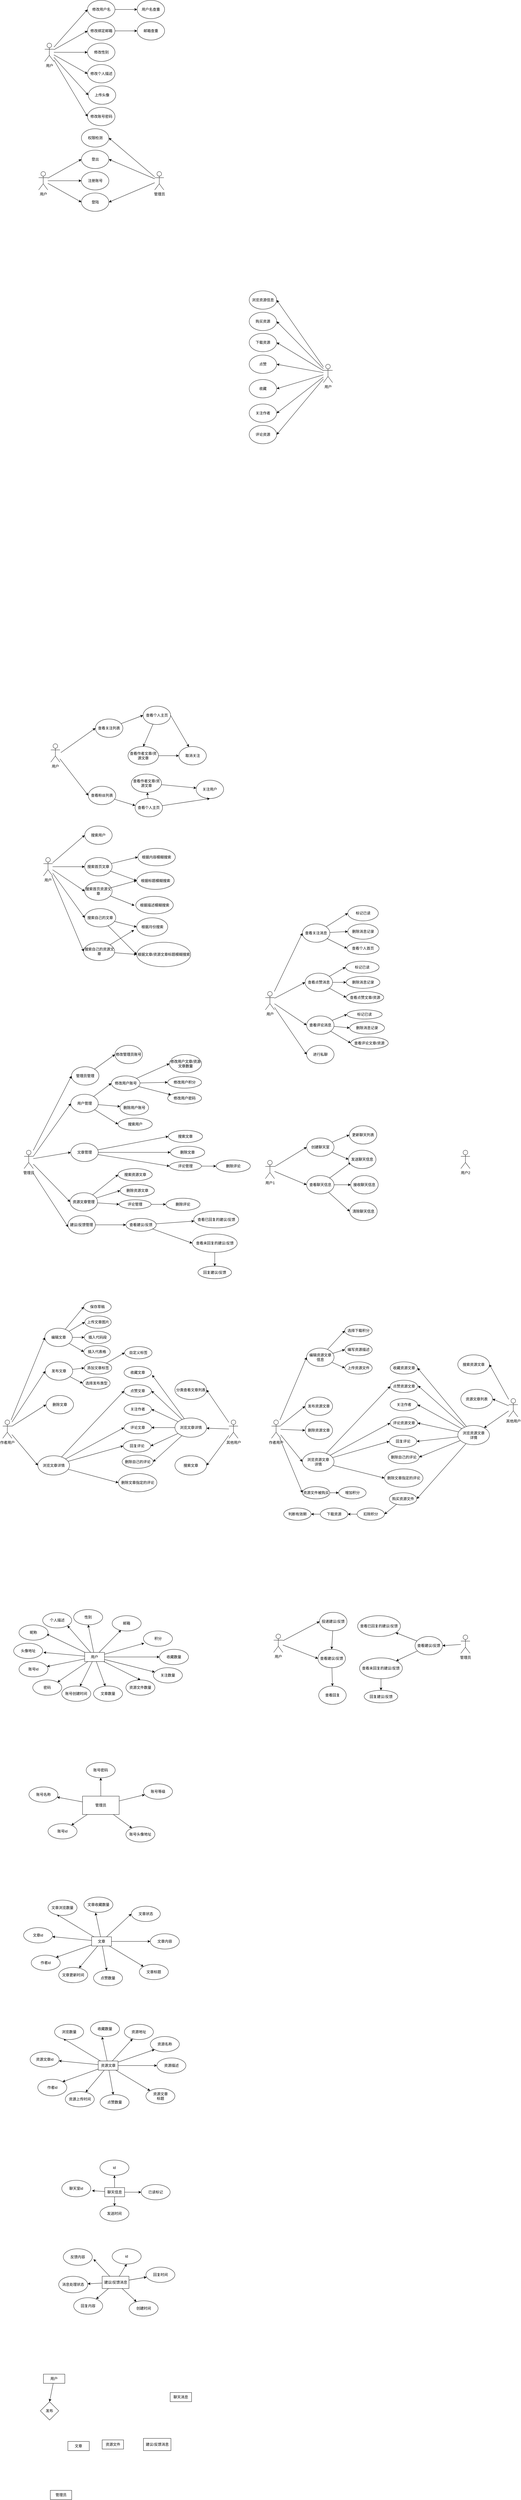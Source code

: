 <mxfile version="14.6.1" type="github">
  <diagram id="C5RBs43oDa-KdzZeNtuy" name="Page-1">
    <mxGraphModel dx="1422" dy="769" grid="1" gridSize="10" guides="1" tooltips="1" connect="1" arrows="1" fold="1" page="1" pageScale="1" pageWidth="827" pageHeight="1169" math="0" shadow="0">
      <root>
        <mxCell id="WIyWlLk6GJQsqaUBKTNV-0" />
        <mxCell id="WIyWlLk6GJQsqaUBKTNV-1" parent="WIyWlLk6GJQsqaUBKTNV-0" />
        <mxCell id="thk-i_oiHUu1MFAnJIQH-13" style="rounded=0;orthogonalLoop=1;jettySize=auto;html=1;entryX=0;entryY=0.5;entryDx=0;entryDy=0;" parent="WIyWlLk6GJQsqaUBKTNV-1" source="thk-i_oiHUu1MFAnJIQH-0" target="thk-i_oiHUu1MFAnJIQH-8" edge="1">
          <mxGeometry relative="1" as="geometry" />
        </mxCell>
        <mxCell id="s0_QOfzXOmme4zOiCUI5-184" style="edgeStyle=none;rounded=0;orthogonalLoop=1;jettySize=auto;html=1;entryX=0;entryY=0.5;entryDx=0;entryDy=0;" edge="1" parent="WIyWlLk6GJQsqaUBKTNV-1" source="thk-i_oiHUu1MFAnJIQH-0" target="thk-i_oiHUu1MFAnJIQH-7">
          <mxGeometry relative="1" as="geometry" />
        </mxCell>
        <mxCell id="s0_QOfzXOmme4zOiCUI5-186" style="edgeStyle=none;rounded=0;orthogonalLoop=1;jettySize=auto;html=1;entryX=0;entryY=0.5;entryDx=0;entryDy=0;" edge="1" parent="WIyWlLk6GJQsqaUBKTNV-1" source="thk-i_oiHUu1MFAnJIQH-0" target="thk-i_oiHUu1MFAnJIQH-6">
          <mxGeometry relative="1" as="geometry" />
        </mxCell>
        <mxCell id="thk-i_oiHUu1MFAnJIQH-0" value="用户" style="shape=umlActor;verticalLabelPosition=bottom;verticalAlign=top;html=1;outlineConnect=0;" parent="WIyWlLk6GJQsqaUBKTNV-1" vertex="1">
          <mxGeometry x="137.5" y="590" width="30" height="60" as="geometry" />
        </mxCell>
        <mxCell id="thk-i_oiHUu1MFAnJIQH-16" style="rounded=0;orthogonalLoop=1;jettySize=auto;html=1;entryX=1;entryY=0.5;entryDx=0;entryDy=0;" parent="WIyWlLk6GJQsqaUBKTNV-1" source="thk-i_oiHUu1MFAnJIQH-5" target="thk-i_oiHUu1MFAnJIQH-10" edge="1">
          <mxGeometry relative="1" as="geometry" />
        </mxCell>
        <mxCell id="thk-i_oiHUu1MFAnJIQH-17" style="rounded=0;orthogonalLoop=1;jettySize=auto;html=1;entryX=1;entryY=0.5;entryDx=0;entryDy=0;" parent="WIyWlLk6GJQsqaUBKTNV-1" source="thk-i_oiHUu1MFAnJIQH-5" target="thk-i_oiHUu1MFAnJIQH-7" edge="1">
          <mxGeometry relative="1" as="geometry" />
        </mxCell>
        <mxCell id="thk-i_oiHUu1MFAnJIQH-19" style="rounded=0;orthogonalLoop=1;jettySize=auto;html=1;entryX=1;entryY=0.5;entryDx=0;entryDy=0;" parent="WIyWlLk6GJQsqaUBKTNV-1" source="thk-i_oiHUu1MFAnJIQH-5" target="thk-i_oiHUu1MFAnJIQH-6" edge="1">
          <mxGeometry relative="1" as="geometry" />
        </mxCell>
        <mxCell id="thk-i_oiHUu1MFAnJIQH-5" value="管理员" style="shape=umlActor;verticalLabelPosition=bottom;verticalAlign=top;html=1;outlineConnect=0;" parent="WIyWlLk6GJQsqaUBKTNV-1" vertex="1">
          <mxGeometry x="517.5" y="590" width="30" height="60" as="geometry" />
        </mxCell>
        <mxCell id="thk-i_oiHUu1MFAnJIQH-6" value="登陆" style="ellipse;whiteSpace=wrap;html=1;" parent="WIyWlLk6GJQsqaUBKTNV-1" vertex="1">
          <mxGeometry x="277.5" y="660" width="90" height="60" as="geometry" />
        </mxCell>
        <mxCell id="thk-i_oiHUu1MFAnJIQH-7" value="登出" style="ellipse;whiteSpace=wrap;html=1;" parent="WIyWlLk6GJQsqaUBKTNV-1" vertex="1">
          <mxGeometry x="277.5" y="520" width="90" height="60" as="geometry" />
        </mxCell>
        <mxCell id="thk-i_oiHUu1MFAnJIQH-8" value="注册账号" style="ellipse;whiteSpace=wrap;html=1;" parent="WIyWlLk6GJQsqaUBKTNV-1" vertex="1">
          <mxGeometry x="277.5" y="590" width="90" height="60" as="geometry" />
        </mxCell>
        <mxCell id="thk-i_oiHUu1MFAnJIQH-10" value="权限检测" style="ellipse;whiteSpace=wrap;html=1;" parent="WIyWlLk6GJQsqaUBKTNV-1" vertex="1">
          <mxGeometry x="277.5" y="450" width="90" height="60" as="geometry" />
        </mxCell>
        <mxCell id="6UupY6SGxDUpPimC8WvN-0" style="rounded=0;orthogonalLoop=1;jettySize=auto;html=1;entryX=1;entryY=0.5;entryDx=0;entryDy=0;" parent="WIyWlLk6GJQsqaUBKTNV-1" source="6UupY6SGxDUpPimC8WvN-3" target="6UupY6SGxDUpPimC8WvN-4" edge="1">
          <mxGeometry relative="1" as="geometry" />
        </mxCell>
        <mxCell id="6UupY6SGxDUpPimC8WvN-1" style="rounded=0;orthogonalLoop=1;jettySize=auto;html=1;entryX=1;entryY=0.5;entryDx=0;entryDy=0;" parent="WIyWlLk6GJQsqaUBKTNV-1" source="6UupY6SGxDUpPimC8WvN-3" target="6UupY6SGxDUpPimC8WvN-5" edge="1">
          <mxGeometry relative="1" as="geometry" />
        </mxCell>
        <mxCell id="6UupY6SGxDUpPimC8WvN-2" style="rounded=0;orthogonalLoop=1;jettySize=auto;html=1;entryX=1;entryY=0.5;entryDx=0;entryDy=0;" parent="WIyWlLk6GJQsqaUBKTNV-1" source="6UupY6SGxDUpPimC8WvN-3" target="6UupY6SGxDUpPimC8WvN-6" edge="1">
          <mxGeometry relative="1" as="geometry" />
        </mxCell>
        <mxCell id="6UupY6SGxDUpPimC8WvN-12" style="rounded=0;orthogonalLoop=1;jettySize=auto;html=1;entryX=1;entryY=0.5;entryDx=0;entryDy=0;" parent="WIyWlLk6GJQsqaUBKTNV-1" source="6UupY6SGxDUpPimC8WvN-3" target="6UupY6SGxDUpPimC8WvN-8" edge="1">
          <mxGeometry relative="1" as="geometry" />
        </mxCell>
        <mxCell id="6UupY6SGxDUpPimC8WvN-13" style="rounded=0;orthogonalLoop=1;jettySize=auto;html=1;entryX=1;entryY=0.5;entryDx=0;entryDy=0;" parent="WIyWlLk6GJQsqaUBKTNV-1" source="6UupY6SGxDUpPimC8WvN-3" target="6UupY6SGxDUpPimC8WvN-9" edge="1">
          <mxGeometry relative="1" as="geometry" />
        </mxCell>
        <mxCell id="6UupY6SGxDUpPimC8WvN-14" style="rounded=0;orthogonalLoop=1;jettySize=auto;html=1;entryX=1;entryY=0.5;entryDx=0;entryDy=0;" parent="WIyWlLk6GJQsqaUBKTNV-1" source="6UupY6SGxDUpPimC8WvN-3" target="6UupY6SGxDUpPimC8WvN-10" edge="1">
          <mxGeometry relative="1" as="geometry" />
        </mxCell>
        <mxCell id="6UupY6SGxDUpPimC8WvN-16" style="rounded=0;orthogonalLoop=1;jettySize=auto;html=1;entryX=1;entryY=0.5;entryDx=0;entryDy=0;" parent="WIyWlLk6GJQsqaUBKTNV-1" source="6UupY6SGxDUpPimC8WvN-3" target="6UupY6SGxDUpPimC8WvN-7" edge="1">
          <mxGeometry relative="1" as="geometry" />
        </mxCell>
        <mxCell id="6UupY6SGxDUpPimC8WvN-3" value="用户" style="shape=umlActor;verticalLabelPosition=bottom;verticalAlign=top;html=1;outlineConnect=0;" parent="WIyWlLk6GJQsqaUBKTNV-1" vertex="1">
          <mxGeometry x="1070" y="1220" width="30" height="60" as="geometry" />
        </mxCell>
        <mxCell id="6UupY6SGxDUpPimC8WvN-4" value="点赞" style="ellipse;whiteSpace=wrap;html=1;" parent="WIyWlLk6GJQsqaUBKTNV-1" vertex="1">
          <mxGeometry x="827" y="1190" width="90" height="60" as="geometry" />
        </mxCell>
        <mxCell id="6UupY6SGxDUpPimC8WvN-5" value="购买资源" style="ellipse;whiteSpace=wrap;html=1;" parent="WIyWlLk6GJQsqaUBKTNV-1" vertex="1">
          <mxGeometry x="827" y="1050" width="90" height="60" as="geometry" />
        </mxCell>
        <mxCell id="6UupY6SGxDUpPimC8WvN-6" value="下载资源" style="ellipse;whiteSpace=wrap;html=1;" parent="WIyWlLk6GJQsqaUBKTNV-1" vertex="1">
          <mxGeometry x="827" y="1119" width="90" height="60" as="geometry" />
        </mxCell>
        <mxCell id="6UupY6SGxDUpPimC8WvN-7" value="浏览资源信息" style="ellipse;whiteSpace=wrap;html=1;" parent="WIyWlLk6GJQsqaUBKTNV-1" vertex="1">
          <mxGeometry x="827" y="980" width="90" height="60" as="geometry" />
        </mxCell>
        <mxCell id="6UupY6SGxDUpPimC8WvN-8" value="收藏" style="ellipse;whiteSpace=wrap;html=1;" parent="WIyWlLk6GJQsqaUBKTNV-1" vertex="1">
          <mxGeometry x="827" y="1270" width="90" height="60" as="geometry" />
        </mxCell>
        <mxCell id="6UupY6SGxDUpPimC8WvN-9" value="关注作者" style="ellipse;whiteSpace=wrap;html=1;" parent="WIyWlLk6GJQsqaUBKTNV-1" vertex="1">
          <mxGeometry x="827" y="1350" width="90" height="60" as="geometry" />
        </mxCell>
        <mxCell id="6UupY6SGxDUpPimC8WvN-10" value="评论资源" style="ellipse;whiteSpace=wrap;html=1;" parent="WIyWlLk6GJQsqaUBKTNV-1" vertex="1">
          <mxGeometry x="827" y="1420" width="90" height="60" as="geometry" />
        </mxCell>
        <mxCell id="6UupY6SGxDUpPimC8WvN-18" style="rounded=0;orthogonalLoop=1;jettySize=auto;html=1;entryX=0;entryY=0.5;entryDx=0;entryDy=0;" parent="WIyWlLk6GJQsqaUBKTNV-1" source="6UupY6SGxDUpPimC8WvN-20" target="6UupY6SGxDUpPimC8WvN-22" edge="1">
          <mxGeometry relative="1" as="geometry" />
        </mxCell>
        <mxCell id="s0_QOfzXOmme4zOiCUI5-346" style="edgeStyle=none;rounded=0;orthogonalLoop=1;jettySize=auto;html=1;entryX=0;entryY=0.5;entryDx=0;entryDy=0;" edge="1" parent="WIyWlLk6GJQsqaUBKTNV-1" target="s0_QOfzXOmme4zOiCUI5-345">
          <mxGeometry relative="1" as="geometry">
            <mxPoint x="210" y="2490" as="sourcePoint" />
          </mxGeometry>
        </mxCell>
        <mxCell id="6UupY6SGxDUpPimC8WvN-20" value="用户" style="shape=umlActor;verticalLabelPosition=bottom;verticalAlign=top;html=1;outlineConnect=0;" parent="WIyWlLk6GJQsqaUBKTNV-1" vertex="1">
          <mxGeometry x="177.25" y="2461" width="30" height="60" as="geometry" />
        </mxCell>
        <mxCell id="6UupY6SGxDUpPimC8WvN-21" value="关注用户" style="ellipse;whiteSpace=wrap;html=1;" parent="WIyWlLk6GJQsqaUBKTNV-1" vertex="1">
          <mxGeometry x="653.25" y="2580" width="90" height="60" as="geometry" />
        </mxCell>
        <mxCell id="s0_QOfzXOmme4zOiCUI5-371" style="edgeStyle=none;rounded=0;orthogonalLoop=1;jettySize=auto;html=1;entryX=0.008;entryY=0.383;entryDx=0;entryDy=0;entryPerimeter=0;" edge="1" parent="WIyWlLk6GJQsqaUBKTNV-1" source="6UupY6SGxDUpPimC8WvN-22" target="s0_QOfzXOmme4zOiCUI5-367">
          <mxGeometry relative="1" as="geometry" />
        </mxCell>
        <mxCell id="6UupY6SGxDUpPimC8WvN-22" value="查看粉丝列表" style="ellipse;whiteSpace=wrap;html=1;" parent="WIyWlLk6GJQsqaUBKTNV-1" vertex="1">
          <mxGeometry x="300" y="2600" width="90" height="60" as="geometry" />
        </mxCell>
        <mxCell id="6UupY6SGxDUpPimC8WvN-24" style="rounded=0;orthogonalLoop=1;jettySize=auto;html=1;entryX=0;entryY=0.5;entryDx=0;entryDy=0;" parent="WIyWlLk6GJQsqaUBKTNV-1" source="6UupY6SGxDUpPimC8WvN-27" target="6UupY6SGxDUpPimC8WvN-28" edge="1">
          <mxGeometry relative="1" as="geometry" />
        </mxCell>
        <mxCell id="6UupY6SGxDUpPimC8WvN-25" style="rounded=0;orthogonalLoop=1;jettySize=auto;html=1;entryX=0;entryY=0.5;entryDx=0;entryDy=0;" parent="WIyWlLk6GJQsqaUBKTNV-1" source="6UupY6SGxDUpPimC8WvN-27" target="6UupY6SGxDUpPimC8WvN-29" edge="1">
          <mxGeometry relative="1" as="geometry" />
        </mxCell>
        <mxCell id="6UupY6SGxDUpPimC8WvN-26" style="rounded=0;orthogonalLoop=1;jettySize=auto;html=1;entryX=0;entryY=0.5;entryDx=0;entryDy=0;" parent="WIyWlLk6GJQsqaUBKTNV-1" source="6UupY6SGxDUpPimC8WvN-27" target="6UupY6SGxDUpPimC8WvN-30" edge="1">
          <mxGeometry relative="1" as="geometry" />
        </mxCell>
        <mxCell id="s0_QOfzXOmme4zOiCUI5-389" style="edgeStyle=none;rounded=0;orthogonalLoop=1;jettySize=auto;html=1;entryX=0;entryY=0.5;entryDx=0;entryDy=0;" edge="1" parent="WIyWlLk6GJQsqaUBKTNV-1" source="6UupY6SGxDUpPimC8WvN-27" target="s0_QOfzXOmme4zOiCUI5-388">
          <mxGeometry relative="1" as="geometry" />
        </mxCell>
        <mxCell id="s0_QOfzXOmme4zOiCUI5-390" style="edgeStyle=none;rounded=0;orthogonalLoop=1;jettySize=auto;html=1;entryX=0;entryY=0.5;entryDx=0;entryDy=0;" edge="1" parent="WIyWlLk6GJQsqaUBKTNV-1" source="6UupY6SGxDUpPimC8WvN-27" target="s0_QOfzXOmme4zOiCUI5-387">
          <mxGeometry relative="1" as="geometry" />
        </mxCell>
        <mxCell id="6UupY6SGxDUpPimC8WvN-27" value="用户" style="shape=umlActor;verticalLabelPosition=bottom;verticalAlign=top;html=1;outlineConnect=0;" parent="WIyWlLk6GJQsqaUBKTNV-1" vertex="1">
          <mxGeometry x="153.25" y="2833" width="30" height="60" as="geometry" />
        </mxCell>
        <mxCell id="s0_QOfzXOmme4zOiCUI5-383" style="edgeStyle=none;rounded=0;orthogonalLoop=1;jettySize=auto;html=1;entryX=0;entryY=0.5;entryDx=0;entryDy=0;" edge="1" parent="WIyWlLk6GJQsqaUBKTNV-1" source="6UupY6SGxDUpPimC8WvN-28" target="s0_QOfzXOmme4zOiCUI5-380">
          <mxGeometry relative="1" as="geometry" />
        </mxCell>
        <mxCell id="s0_QOfzXOmme4zOiCUI5-386" style="edgeStyle=none;rounded=0;orthogonalLoop=1;jettySize=auto;html=1;entryX=0;entryY=0.5;entryDx=0;entryDy=0;" edge="1" parent="WIyWlLk6GJQsqaUBKTNV-1" source="6UupY6SGxDUpPimC8WvN-28" target="s0_QOfzXOmme4zOiCUI5-381">
          <mxGeometry relative="1" as="geometry" />
        </mxCell>
        <mxCell id="6UupY6SGxDUpPimC8WvN-28" value="搜索首页文章" style="ellipse;whiteSpace=wrap;html=1;" parent="WIyWlLk6GJQsqaUBKTNV-1" vertex="1">
          <mxGeometry x="288.25" y="2833" width="90" height="60" as="geometry" />
        </mxCell>
        <mxCell id="6UupY6SGxDUpPimC8WvN-29" value="搜索用户" style="ellipse;whiteSpace=wrap;html=1;" parent="WIyWlLk6GJQsqaUBKTNV-1" vertex="1">
          <mxGeometry x="288.25" y="2730" width="90" height="60" as="geometry" />
        </mxCell>
        <mxCell id="s0_QOfzXOmme4zOiCUI5-384" style="edgeStyle=none;rounded=0;orthogonalLoop=1;jettySize=auto;html=1;entryX=0;entryY=0.5;entryDx=0;entryDy=0;" edge="1" parent="WIyWlLk6GJQsqaUBKTNV-1" source="6UupY6SGxDUpPimC8WvN-30" target="s0_QOfzXOmme4zOiCUI5-380">
          <mxGeometry relative="1" as="geometry" />
        </mxCell>
        <mxCell id="s0_QOfzXOmme4zOiCUI5-385" style="edgeStyle=none;rounded=0;orthogonalLoop=1;jettySize=auto;html=1;" edge="1" parent="WIyWlLk6GJQsqaUBKTNV-1" source="6UupY6SGxDUpPimC8WvN-30">
          <mxGeometry relative="1" as="geometry">
            <mxPoint x="451.25" y="2990" as="targetPoint" />
          </mxGeometry>
        </mxCell>
        <mxCell id="6UupY6SGxDUpPimC8WvN-30" value="搜索首页资源文章" style="ellipse;whiteSpace=wrap;html=1;" parent="WIyWlLk6GJQsqaUBKTNV-1" vertex="1">
          <mxGeometry x="288.25" y="2913" width="90" height="60" as="geometry" />
        </mxCell>
        <mxCell id="6UupY6SGxDUpPimC8WvN-31" style="rounded=0;orthogonalLoop=1;jettySize=auto;html=1;entryX=0;entryY=0.5;entryDx=0;entryDy=0;" parent="WIyWlLk6GJQsqaUBKTNV-1" source="6UupY6SGxDUpPimC8WvN-34" target="6UupY6SGxDUpPimC8WvN-35" edge="1">
          <mxGeometry relative="1" as="geometry" />
        </mxCell>
        <mxCell id="6UupY6SGxDUpPimC8WvN-32" style="rounded=0;orthogonalLoop=1;jettySize=auto;html=1;entryX=0;entryY=0.5;entryDx=0;entryDy=0;" parent="WIyWlLk6GJQsqaUBKTNV-1" source="6UupY6SGxDUpPimC8WvN-34" target="6UupY6SGxDUpPimC8WvN-36" edge="1">
          <mxGeometry relative="1" as="geometry" />
        </mxCell>
        <mxCell id="6UupY6SGxDUpPimC8WvN-33" style="rounded=0;orthogonalLoop=1;jettySize=auto;html=1;entryX=0;entryY=0.5;entryDx=0;entryDy=0;" parent="WIyWlLk6GJQsqaUBKTNV-1" source="6UupY6SGxDUpPimC8WvN-34" target="6UupY6SGxDUpPimC8WvN-37" edge="1">
          <mxGeometry relative="1" as="geometry" />
        </mxCell>
        <mxCell id="6UupY6SGxDUpPimC8WvN-39" style="rounded=0;orthogonalLoop=1;jettySize=auto;html=1;entryX=0;entryY=0.5;entryDx=0;entryDy=0;" parent="WIyWlLk6GJQsqaUBKTNV-1" source="6UupY6SGxDUpPimC8WvN-34" target="6UupY6SGxDUpPimC8WvN-38" edge="1">
          <mxGeometry relative="1" as="geometry" />
        </mxCell>
        <mxCell id="6UupY6SGxDUpPimC8WvN-34" value="用户" style="shape=umlActor;verticalLabelPosition=bottom;verticalAlign=top;html=1;outlineConnect=0;" parent="WIyWlLk6GJQsqaUBKTNV-1" vertex="1">
          <mxGeometry x="879.88" y="3271" width="30" height="60" as="geometry" />
        </mxCell>
        <mxCell id="s0_QOfzXOmme4zOiCUI5-416" style="edgeStyle=none;rounded=0;orthogonalLoop=1;jettySize=auto;html=1;entryX=0;entryY=0.5;entryDx=0;entryDy=0;" edge="1" parent="WIyWlLk6GJQsqaUBKTNV-1" source="6UupY6SGxDUpPimC8WvN-35" target="s0_QOfzXOmme4zOiCUI5-399">
          <mxGeometry relative="1" as="geometry" />
        </mxCell>
        <mxCell id="s0_QOfzXOmme4zOiCUI5-417" style="edgeStyle=none;rounded=0;orthogonalLoop=1;jettySize=auto;html=1;entryX=0;entryY=0.5;entryDx=0;entryDy=0;" edge="1" parent="WIyWlLk6GJQsqaUBKTNV-1" source="6UupY6SGxDUpPimC8WvN-35" target="s0_QOfzXOmme4zOiCUI5-400">
          <mxGeometry relative="1" as="geometry" />
        </mxCell>
        <mxCell id="s0_QOfzXOmme4zOiCUI5-419" style="edgeStyle=none;rounded=0;orthogonalLoop=1;jettySize=auto;html=1;entryX=0;entryY=0.5;entryDx=0;entryDy=0;" edge="1" parent="WIyWlLk6GJQsqaUBKTNV-1" source="6UupY6SGxDUpPimC8WvN-35" target="s0_QOfzXOmme4zOiCUI5-418">
          <mxGeometry relative="1" as="geometry" />
        </mxCell>
        <mxCell id="6UupY6SGxDUpPimC8WvN-35" value="查看点赞消息" style="ellipse;whiteSpace=wrap;html=1;" parent="WIyWlLk6GJQsqaUBKTNV-1" vertex="1">
          <mxGeometry x="1010" y="3211" width="90" height="60" as="geometry" />
        </mxCell>
        <mxCell id="s0_QOfzXOmme4zOiCUI5-413" style="edgeStyle=none;rounded=0;orthogonalLoop=1;jettySize=auto;html=1;entryX=0;entryY=0.5;entryDx=0;entryDy=0;" edge="1" parent="WIyWlLk6GJQsqaUBKTNV-1" source="6UupY6SGxDUpPimC8WvN-36" target="s0_QOfzXOmme4zOiCUI5-397">
          <mxGeometry relative="1" as="geometry" />
        </mxCell>
        <mxCell id="s0_QOfzXOmme4zOiCUI5-414" style="edgeStyle=none;rounded=0;orthogonalLoop=1;jettySize=auto;html=1;entryX=0;entryY=0.5;entryDx=0;entryDy=0;" edge="1" parent="WIyWlLk6GJQsqaUBKTNV-1" source="6UupY6SGxDUpPimC8WvN-36" target="s0_QOfzXOmme4zOiCUI5-398">
          <mxGeometry relative="1" as="geometry" />
        </mxCell>
        <mxCell id="s0_QOfzXOmme4zOiCUI5-415" style="edgeStyle=none;rounded=0;orthogonalLoop=1;jettySize=auto;html=1;entryX=0;entryY=0.5;entryDx=0;entryDy=0;" edge="1" parent="WIyWlLk6GJQsqaUBKTNV-1" source="6UupY6SGxDUpPimC8WvN-36" target="s0_QOfzXOmme4zOiCUI5-412">
          <mxGeometry relative="1" as="geometry" />
        </mxCell>
        <mxCell id="6UupY6SGxDUpPimC8WvN-36" value="查看关注消息" style="ellipse;whiteSpace=wrap;html=1;" parent="WIyWlLk6GJQsqaUBKTNV-1" vertex="1">
          <mxGeometry x="1001.13" y="3050" width="90" height="60" as="geometry" />
        </mxCell>
        <mxCell id="s0_QOfzXOmme4zOiCUI5-421" style="edgeStyle=none;rounded=0;orthogonalLoop=1;jettySize=auto;html=1;entryX=0;entryY=0.5;entryDx=0;entryDy=0;" edge="1" parent="WIyWlLk6GJQsqaUBKTNV-1" source="6UupY6SGxDUpPimC8WvN-37" target="s0_QOfzXOmme4zOiCUI5-401">
          <mxGeometry relative="1" as="geometry" />
        </mxCell>
        <mxCell id="s0_QOfzXOmme4zOiCUI5-422" style="edgeStyle=none;rounded=0;orthogonalLoop=1;jettySize=auto;html=1;entryX=0;entryY=0.5;entryDx=0;entryDy=0;" edge="1" parent="WIyWlLk6GJQsqaUBKTNV-1" source="6UupY6SGxDUpPimC8WvN-37" target="s0_QOfzXOmme4zOiCUI5-402">
          <mxGeometry relative="1" as="geometry">
            <mxPoint x="1150" y="3390" as="targetPoint" />
          </mxGeometry>
        </mxCell>
        <mxCell id="s0_QOfzXOmme4zOiCUI5-423" style="edgeStyle=none;rounded=0;orthogonalLoop=1;jettySize=auto;html=1;entryX=0;entryY=0.5;entryDx=0;entryDy=0;" edge="1" parent="WIyWlLk6GJQsqaUBKTNV-1" source="6UupY6SGxDUpPimC8WvN-37" target="s0_QOfzXOmme4zOiCUI5-420">
          <mxGeometry relative="1" as="geometry" />
        </mxCell>
        <mxCell id="6UupY6SGxDUpPimC8WvN-37" value="&lt;span style=&quot;color: rgb(0 , 0 , 0) ; font-family: &amp;#34;helvetica&amp;#34; ; font-size: 12px ; font-style: normal ; font-weight: 400 ; letter-spacing: normal ; text-align: center ; text-indent: 0px ; text-transform: none ; word-spacing: 0px ; background-color: rgb(248 , 249 , 250) ; display: inline ; float: none&quot;&gt;查看评论消息&lt;/span&gt;" style="ellipse;whiteSpace=wrap;html=1;" parent="WIyWlLk6GJQsqaUBKTNV-1" vertex="1">
          <mxGeometry x="1014.88" y="3351" width="90" height="60" as="geometry" />
        </mxCell>
        <mxCell id="6UupY6SGxDUpPimC8WvN-38" value="进行私聊" style="ellipse;whiteSpace=wrap;html=1;" parent="WIyWlLk6GJQsqaUBKTNV-1" vertex="1">
          <mxGeometry x="1014.88" y="3447" width="90" height="60" as="geometry" />
        </mxCell>
        <mxCell id="6UupY6SGxDUpPimC8WvN-40" style="rounded=0;orthogonalLoop=1;jettySize=auto;html=1;entryX=0;entryY=0.5;entryDx=0;entryDy=0;" parent="WIyWlLk6GJQsqaUBKTNV-1" source="6UupY6SGxDUpPimC8WvN-44" target="6UupY6SGxDUpPimC8WvN-45" edge="1">
          <mxGeometry relative="1" as="geometry" />
        </mxCell>
        <mxCell id="6UupY6SGxDUpPimC8WvN-41" style="rounded=0;orthogonalLoop=1;jettySize=auto;html=1;entryX=0;entryY=0.5;entryDx=0;entryDy=0;" parent="WIyWlLk6GJQsqaUBKTNV-1" source="6UupY6SGxDUpPimC8WvN-44" target="6UupY6SGxDUpPimC8WvN-46" edge="1">
          <mxGeometry relative="1" as="geometry" />
        </mxCell>
        <mxCell id="6UupY6SGxDUpPimC8WvN-44" value="用户1" style="shape=umlActor;verticalLabelPosition=bottom;verticalAlign=top;html=1;outlineConnect=0;" parent="WIyWlLk6GJQsqaUBKTNV-1" vertex="1">
          <mxGeometry x="879.88" y="3823" width="30" height="60" as="geometry" />
        </mxCell>
        <mxCell id="s0_QOfzXOmme4zOiCUI5-428" style="edgeStyle=none;rounded=0;orthogonalLoop=1;jettySize=auto;html=1;entryX=0.087;entryY=0.667;entryDx=0;entryDy=0;entryPerimeter=0;" edge="1" parent="WIyWlLk6GJQsqaUBKTNV-1" source="6UupY6SGxDUpPimC8WvN-45" target="6UupY6SGxDUpPimC8WvN-47">
          <mxGeometry relative="1" as="geometry" />
        </mxCell>
        <mxCell id="s0_QOfzXOmme4zOiCUI5-430" style="edgeStyle=none;rounded=0;orthogonalLoop=1;jettySize=auto;html=1;" edge="1" parent="WIyWlLk6GJQsqaUBKTNV-1" source="6UupY6SGxDUpPimC8WvN-45" target="s0_QOfzXOmme4zOiCUI5-429">
          <mxGeometry relative="1" as="geometry" />
        </mxCell>
        <mxCell id="s0_QOfzXOmme4zOiCUI5-432" style="edgeStyle=none;rounded=0;orthogonalLoop=1;jettySize=auto;html=1;entryX=0;entryY=0.5;entryDx=0;entryDy=0;" edge="1" parent="WIyWlLk6GJQsqaUBKTNV-1" source="6UupY6SGxDUpPimC8WvN-45" target="s0_QOfzXOmme4zOiCUI5-431">
          <mxGeometry relative="1" as="geometry" />
        </mxCell>
        <mxCell id="6UupY6SGxDUpPimC8WvN-45" value="查看聊天信息" style="ellipse;whiteSpace=wrap;html=1;" parent="WIyWlLk6GJQsqaUBKTNV-1" vertex="1">
          <mxGeometry x="1014.88" y="3873" width="90" height="60" as="geometry" />
        </mxCell>
        <mxCell id="s0_QOfzXOmme4zOiCUI5-424" style="edgeStyle=none;rounded=0;orthogonalLoop=1;jettySize=auto;html=1;entryX=0;entryY=0.5;entryDx=0;entryDy=0;" edge="1" parent="WIyWlLk6GJQsqaUBKTNV-1" source="6UupY6SGxDUpPimC8WvN-46" target="6UupY6SGxDUpPimC8WvN-47">
          <mxGeometry relative="1" as="geometry" />
        </mxCell>
        <mxCell id="s0_QOfzXOmme4zOiCUI5-434" style="edgeStyle=none;rounded=0;orthogonalLoop=1;jettySize=auto;html=1;entryX=0;entryY=0.5;entryDx=0;entryDy=0;" edge="1" parent="WIyWlLk6GJQsqaUBKTNV-1" source="6UupY6SGxDUpPimC8WvN-46" target="s0_QOfzXOmme4zOiCUI5-433">
          <mxGeometry relative="1" as="geometry" />
        </mxCell>
        <mxCell id="6UupY6SGxDUpPimC8WvN-46" value="创建聊天室" style="ellipse;whiteSpace=wrap;html=1;" parent="WIyWlLk6GJQsqaUBKTNV-1" vertex="1">
          <mxGeometry x="1014.88" y="3750" width="90" height="60" as="geometry" />
        </mxCell>
        <mxCell id="6UupY6SGxDUpPimC8WvN-47" value="&lt;span style=&quot;color: rgb(0 , 0 , 0) ; font-family: &amp;#34;helvetica&amp;#34; ; font-size: 12px ; font-style: normal ; font-weight: 400 ; letter-spacing: normal ; text-align: center ; text-indent: 0px ; text-transform: none ; word-spacing: 0px ; background-color: rgb(248 , 249 , 250) ; display: inline ; float: none&quot;&gt;发送聊天信息&lt;/span&gt;" style="ellipse;whiteSpace=wrap;html=1;" parent="WIyWlLk6GJQsqaUBKTNV-1" vertex="1">
          <mxGeometry x="1152.18" y="3790" width="90" height="60" as="geometry" />
        </mxCell>
        <mxCell id="6UupY6SGxDUpPimC8WvN-49" style="rounded=0;orthogonalLoop=1;jettySize=auto;html=1;entryX=0;entryY=0.5;entryDx=0;entryDy=0;" parent="WIyWlLk6GJQsqaUBKTNV-1" source="6UupY6SGxDUpPimC8WvN-52" target="6UupY6SGxDUpPimC8WvN-53" edge="1">
          <mxGeometry relative="1" as="geometry">
            <mxPoint x="169.667" y="3822.833" as="sourcePoint" />
          </mxGeometry>
        </mxCell>
        <mxCell id="6UupY6SGxDUpPimC8WvN-50" style="rounded=0;orthogonalLoop=1;jettySize=auto;html=1;entryX=0;entryY=0.5;entryDx=0;entryDy=0;exitX=1;exitY=0.333;exitDx=0;exitDy=0;exitPerimeter=0;" parent="WIyWlLk6GJQsqaUBKTNV-1" source="6UupY6SGxDUpPimC8WvN-52" target="6UupY6SGxDUpPimC8WvN-54" edge="1">
          <mxGeometry relative="1" as="geometry">
            <mxPoint x="145.739" y="3808.895" as="sourcePoint" />
          </mxGeometry>
        </mxCell>
        <mxCell id="6UupY6SGxDUpPimC8WvN-51" style="rounded=0;orthogonalLoop=1;jettySize=auto;html=1;entryX=0;entryY=0.5;entryDx=0;entryDy=0;" parent="WIyWlLk6GJQsqaUBKTNV-1" source="6UupY6SGxDUpPimC8WvN-52" target="6UupY6SGxDUpPimC8WvN-55" edge="1">
          <mxGeometry relative="1" as="geometry">
            <mxPoint x="153.183" y="3862.712" as="sourcePoint" />
          </mxGeometry>
        </mxCell>
        <mxCell id="6UupY6SGxDUpPimC8WvN-65" style="rounded=0;orthogonalLoop=1;jettySize=auto;html=1;entryX=0;entryY=0.5;entryDx=0;entryDy=0;" parent="WIyWlLk6GJQsqaUBKTNV-1" source="6UupY6SGxDUpPimC8WvN-52" target="6UupY6SGxDUpPimC8WvN-64" edge="1">
          <mxGeometry relative="1" as="geometry">
            <mxPoint x="142.87" y="3810" as="sourcePoint" />
          </mxGeometry>
        </mxCell>
        <mxCell id="6UupY6SGxDUpPimC8WvN-66" style="rounded=0;orthogonalLoop=1;jettySize=auto;html=1;entryX=0.011;entryY=0.617;entryDx=0;entryDy=0;entryPerimeter=0;" parent="WIyWlLk6GJQsqaUBKTNV-1" target="6UupY6SGxDUpPimC8WvN-63" edge="1">
          <mxGeometry relative="1" as="geometry">
            <mxPoint x="120" y="3865" as="sourcePoint" />
          </mxGeometry>
        </mxCell>
        <mxCell id="6UupY6SGxDUpPimC8WvN-52" value="管理员" style="shape=umlActor;verticalLabelPosition=bottom;verticalAlign=top;html=1;outlineConnect=0;" parent="WIyWlLk6GJQsqaUBKTNV-1" vertex="1">
          <mxGeometry x="90" y="3790" width="30" height="60" as="geometry" />
        </mxCell>
        <mxCell id="s0_QOfzXOmme4zOiCUI5-468" style="edgeStyle=none;rounded=0;orthogonalLoop=1;jettySize=auto;html=1;entryX=0;entryY=0.5;entryDx=0;entryDy=0;" edge="1" parent="WIyWlLk6GJQsqaUBKTNV-1" source="6UupY6SGxDUpPimC8WvN-53" target="s0_QOfzXOmme4zOiCUI5-465">
          <mxGeometry relative="1" as="geometry" />
        </mxCell>
        <mxCell id="s0_QOfzXOmme4zOiCUI5-469" style="edgeStyle=none;rounded=0;orthogonalLoop=1;jettySize=auto;html=1;entryX=0;entryY=0.5;entryDx=0;entryDy=0;" edge="1" parent="WIyWlLk6GJQsqaUBKTNV-1" source="6UupY6SGxDUpPimC8WvN-53" target="s0_QOfzXOmme4zOiCUI5-466">
          <mxGeometry relative="1" as="geometry" />
        </mxCell>
        <mxCell id="s0_QOfzXOmme4zOiCUI5-470" style="edgeStyle=none;rounded=0;orthogonalLoop=1;jettySize=auto;html=1;entryX=0;entryY=0.5;entryDx=0;entryDy=0;" edge="1" parent="WIyWlLk6GJQsqaUBKTNV-1" source="6UupY6SGxDUpPimC8WvN-53" target="s0_QOfzXOmme4zOiCUI5-14">
          <mxGeometry relative="1" as="geometry" />
        </mxCell>
        <mxCell id="6UupY6SGxDUpPimC8WvN-53" value="文章管理" style="ellipse;whiteSpace=wrap;html=1;" parent="WIyWlLk6GJQsqaUBKTNV-1" vertex="1">
          <mxGeometry x="242.75" y="3767" width="90" height="60" as="geometry" />
        </mxCell>
        <mxCell id="s0_QOfzXOmme4zOiCUI5-453" style="edgeStyle=none;rounded=0;orthogonalLoop=1;jettySize=auto;html=1;entryX=0;entryY=0.5;entryDx=0;entryDy=0;" edge="1" parent="WIyWlLk6GJQsqaUBKTNV-1" source="6UupY6SGxDUpPimC8WvN-54" target="s0_QOfzXOmme4zOiCUI5-451">
          <mxGeometry relative="1" as="geometry" />
        </mxCell>
        <mxCell id="s0_QOfzXOmme4zOiCUI5-454" style="edgeStyle=none;rounded=0;orthogonalLoop=1;jettySize=auto;html=1;" edge="1" parent="WIyWlLk6GJQsqaUBKTNV-1" source="6UupY6SGxDUpPimC8WvN-54" target="s0_QOfzXOmme4zOiCUI5-452">
          <mxGeometry relative="1" as="geometry" />
        </mxCell>
        <mxCell id="s0_QOfzXOmme4zOiCUI5-464" style="edgeStyle=none;rounded=0;orthogonalLoop=1;jettySize=auto;html=1;entryX=0;entryY=0.5;entryDx=0;entryDy=0;" edge="1" parent="WIyWlLk6GJQsqaUBKTNV-1" source="6UupY6SGxDUpPimC8WvN-54" target="s0_QOfzXOmme4zOiCUI5-462">
          <mxGeometry relative="1" as="geometry" />
        </mxCell>
        <mxCell id="6UupY6SGxDUpPimC8WvN-54" value="用户管理" style="ellipse;whiteSpace=wrap;html=1;" parent="WIyWlLk6GJQsqaUBKTNV-1" vertex="1">
          <mxGeometry x="242.75" y="3607" width="90" height="60" as="geometry" />
        </mxCell>
        <mxCell id="s0_QOfzXOmme4zOiCUI5-485" style="edgeStyle=none;rounded=0;orthogonalLoop=1;jettySize=auto;html=1;entryX=0;entryY=0.5;entryDx=0;entryDy=0;" edge="1" parent="WIyWlLk6GJQsqaUBKTNV-1" source="6UupY6SGxDUpPimC8WvN-55" target="s0_QOfzXOmme4zOiCUI5-474">
          <mxGeometry relative="1" as="geometry" />
        </mxCell>
        <mxCell id="s0_QOfzXOmme4zOiCUI5-486" style="edgeStyle=none;rounded=0;orthogonalLoop=1;jettySize=auto;html=1;entryX=0;entryY=0.5;entryDx=0;entryDy=0;" edge="1" parent="WIyWlLk6GJQsqaUBKTNV-1" source="6UupY6SGxDUpPimC8WvN-55" target="s0_QOfzXOmme4zOiCUI5-475">
          <mxGeometry relative="1" as="geometry" />
        </mxCell>
        <mxCell id="s0_QOfzXOmme4zOiCUI5-487" style="edgeStyle=none;rounded=0;orthogonalLoop=1;jettySize=auto;html=1;entryX=0;entryY=0.5;entryDx=0;entryDy=0;" edge="1" parent="WIyWlLk6GJQsqaUBKTNV-1" source="6UupY6SGxDUpPimC8WvN-55" target="s0_QOfzXOmme4zOiCUI5-473">
          <mxGeometry relative="1" as="geometry" />
        </mxCell>
        <mxCell id="6UupY6SGxDUpPimC8WvN-55" value="&lt;span style=&quot;color: rgb(0 , 0 , 0) ; font-family: &amp;#34;helvetica&amp;#34; ; font-size: 12px ; font-style: normal ; font-weight: 400 ; letter-spacing: normal ; text-align: center ; text-indent: 0px ; text-transform: none ; word-spacing: 0px ; background-color: rgb(248 , 249 , 250) ; display: inline ; float: none&quot;&gt;资源文章管理&lt;/span&gt;" style="ellipse;whiteSpace=wrap;html=1;" parent="WIyWlLk6GJQsqaUBKTNV-1" vertex="1">
          <mxGeometry x="240.38" y="3929" width="90" height="60" as="geometry" />
        </mxCell>
        <mxCell id="s0_QOfzXOmme4zOiCUI5-484" style="edgeStyle=none;rounded=0;orthogonalLoop=1;jettySize=auto;html=1;entryX=0;entryY=0.5;entryDx=0;entryDy=0;" edge="1" parent="WIyWlLk6GJQsqaUBKTNV-1" source="6UupY6SGxDUpPimC8WvN-63" target="s0_QOfzXOmme4zOiCUI5-479">
          <mxGeometry relative="1" as="geometry" />
        </mxCell>
        <mxCell id="6UupY6SGxDUpPimC8WvN-63" value="&lt;span style=&quot;color: rgb(0 , 0 , 0) ; font-family: &amp;#34;helvetica&amp;#34; ; font-size: 12px ; font-style: normal ; font-weight: 400 ; letter-spacing: normal ; text-align: center ; text-indent: 0px ; text-transform: none ; word-spacing: 0px ; background-color: rgb(248 , 249 , 250) ; display: inline ; float: none&quot;&gt;建议/反馈管理&lt;/span&gt;" style="ellipse;whiteSpace=wrap;html=1;" parent="WIyWlLk6GJQsqaUBKTNV-1" vertex="1">
          <mxGeometry x="233.25" y="4004" width="90" height="60" as="geometry" />
        </mxCell>
        <mxCell id="s0_QOfzXOmme4zOiCUI5-448" style="edgeStyle=none;rounded=0;orthogonalLoop=1;jettySize=auto;html=1;entryX=0;entryY=0.5;entryDx=0;entryDy=0;" edge="1" parent="WIyWlLk6GJQsqaUBKTNV-1" source="6UupY6SGxDUpPimC8WvN-64" target="s0_QOfzXOmme4zOiCUI5-447">
          <mxGeometry relative="1" as="geometry" />
        </mxCell>
        <mxCell id="6UupY6SGxDUpPimC8WvN-64" value="&lt;span style=&quot;color: rgb(0 , 0 , 0) ; font-family: &amp;#34;helvetica&amp;#34; ; font-size: 12px ; font-style: normal ; font-weight: 400 ; letter-spacing: normal ; text-align: center ; text-indent: 0px ; text-transform: none ; word-spacing: 0px ; background-color: rgb(248 , 249 , 250) ; display: inline ; float: none&quot;&gt;管理员管理&lt;/span&gt;" style="ellipse;whiteSpace=wrap;html=1;" parent="WIyWlLk6GJQsqaUBKTNV-1" vertex="1">
          <mxGeometry x="245" y="3517" width="90" height="60" as="geometry" />
        </mxCell>
        <mxCell id="s0_QOfzXOmme4zOiCUI5-0" style="rounded=0;orthogonalLoop=1;jettySize=auto;html=1;entryX=0;entryY=0.5;entryDx=0;entryDy=0;" edge="1" parent="WIyWlLk6GJQsqaUBKTNV-1" source="s0_QOfzXOmme4zOiCUI5-5" target="s0_QOfzXOmme4zOiCUI5-6">
          <mxGeometry relative="1" as="geometry" />
        </mxCell>
        <mxCell id="s0_QOfzXOmme4zOiCUI5-1" style="rounded=0;orthogonalLoop=1;jettySize=auto;html=1;entryX=0;entryY=0.5;entryDx=0;entryDy=0;" edge="1" parent="WIyWlLk6GJQsqaUBKTNV-1" source="s0_QOfzXOmme4zOiCUI5-5" target="s0_QOfzXOmme4zOiCUI5-7">
          <mxGeometry relative="1" as="geometry" />
        </mxCell>
        <mxCell id="s0_QOfzXOmme4zOiCUI5-5" value="用户" style="shape=umlActor;verticalLabelPosition=bottom;verticalAlign=top;html=1;outlineConnect=0;" vertex="1" parent="WIyWlLk6GJQsqaUBKTNV-1">
          <mxGeometry x="907.19" y="5372" width="30" height="60" as="geometry" />
        </mxCell>
        <mxCell id="s0_QOfzXOmme4zOiCUI5-435" style="edgeStyle=none;rounded=0;orthogonalLoop=1;jettySize=auto;html=1;entryX=0.5;entryY=0;entryDx=0;entryDy=0;" edge="1" parent="WIyWlLk6GJQsqaUBKTNV-1" source="s0_QOfzXOmme4zOiCUI5-6" target="s0_QOfzXOmme4zOiCUI5-8">
          <mxGeometry relative="1" as="geometry" />
        </mxCell>
        <mxCell id="s0_QOfzXOmme4zOiCUI5-6" value="查看建议/反馈" style="ellipse;whiteSpace=wrap;html=1;" vertex="1" parent="WIyWlLk6GJQsqaUBKTNV-1">
          <mxGeometry x="1052.06" y="5422" width="90" height="60" as="geometry" />
        </mxCell>
        <mxCell id="s0_QOfzXOmme4zOiCUI5-436" style="edgeStyle=none;rounded=0;orthogonalLoop=1;jettySize=auto;html=1;entryX=0.5;entryY=0;entryDx=0;entryDy=0;" edge="1" parent="WIyWlLk6GJQsqaUBKTNV-1" source="s0_QOfzXOmme4zOiCUI5-7" target="s0_QOfzXOmme4zOiCUI5-6">
          <mxGeometry relative="1" as="geometry" />
        </mxCell>
        <mxCell id="s0_QOfzXOmme4zOiCUI5-7" value="投递建议/反馈" style="ellipse;whiteSpace=wrap;html=1;" vertex="1" parent="WIyWlLk6GJQsqaUBKTNV-1">
          <mxGeometry x="1057.19" y="5301" width="90" height="60" as="geometry" />
        </mxCell>
        <mxCell id="s0_QOfzXOmme4zOiCUI5-8" value="查看回复" style="ellipse;whiteSpace=wrap;html=1;" vertex="1" parent="WIyWlLk6GJQsqaUBKTNV-1">
          <mxGeometry x="1054.63" y="5542" width="90" height="60" as="geometry" />
        </mxCell>
        <mxCell id="s0_QOfzXOmme4zOiCUI5-471" style="edgeStyle=none;rounded=0;orthogonalLoop=1;jettySize=auto;html=1;entryX=0;entryY=0.5;entryDx=0;entryDy=0;" edge="1" parent="WIyWlLk6GJQsqaUBKTNV-1" source="s0_QOfzXOmme4zOiCUI5-14" target="s0_QOfzXOmme4zOiCUI5-467">
          <mxGeometry relative="1" as="geometry" />
        </mxCell>
        <mxCell id="s0_QOfzXOmme4zOiCUI5-14" value="评论管理" style="ellipse;whiteSpace=wrap;html=1;" vertex="1" parent="WIyWlLk6GJQsqaUBKTNV-1">
          <mxGeometry x="566.13" y="3827" width="104.37" height="30" as="geometry" />
        </mxCell>
        <mxCell id="s0_QOfzXOmme4zOiCUI5-32" style="rounded=0;orthogonalLoop=1;jettySize=auto;html=1;entryX=0.5;entryY=1;entryDx=0;entryDy=0;" edge="1" parent="WIyWlLk6GJQsqaUBKTNV-1" source="s0_QOfzXOmme4zOiCUI5-19" target="s0_QOfzXOmme4zOiCUI5-22">
          <mxGeometry relative="1" as="geometry" />
        </mxCell>
        <mxCell id="s0_QOfzXOmme4zOiCUI5-33" style="edgeStyle=none;rounded=0;orthogonalLoop=1;jettySize=auto;html=1;entryX=0.305;entryY=0.94;entryDx=0;entryDy=0;entryPerimeter=0;" edge="1" parent="WIyWlLk6GJQsqaUBKTNV-1" source="s0_QOfzXOmme4zOiCUI5-19" target="s0_QOfzXOmme4zOiCUI5-23">
          <mxGeometry relative="1" as="geometry" />
        </mxCell>
        <mxCell id="s0_QOfzXOmme4zOiCUI5-34" style="edgeStyle=none;rounded=0;orthogonalLoop=1;jettySize=auto;html=1;entryX=1;entryY=1;entryDx=0;entryDy=0;" edge="1" parent="WIyWlLk6GJQsqaUBKTNV-1" source="s0_QOfzXOmme4zOiCUI5-19" target="s0_QOfzXOmme4zOiCUI5-21">
          <mxGeometry relative="1" as="geometry" />
        </mxCell>
        <mxCell id="s0_QOfzXOmme4zOiCUI5-35" style="edgeStyle=none;rounded=0;orthogonalLoop=1;jettySize=auto;html=1;" edge="1" parent="WIyWlLk6GJQsqaUBKTNV-1" source="s0_QOfzXOmme4zOiCUI5-19">
          <mxGeometry relative="1" as="geometry">
            <mxPoint x="163.25" y="5372" as="targetPoint" />
          </mxGeometry>
        </mxCell>
        <mxCell id="s0_QOfzXOmme4zOiCUI5-36" style="edgeStyle=none;rounded=0;orthogonalLoop=1;jettySize=auto;html=1;" edge="1" parent="WIyWlLk6GJQsqaUBKTNV-1" source="s0_QOfzXOmme4zOiCUI5-19">
          <mxGeometry relative="1" as="geometry">
            <mxPoint x="153.25" y="5432" as="targetPoint" />
          </mxGeometry>
        </mxCell>
        <mxCell id="s0_QOfzXOmme4zOiCUI5-37" style="edgeStyle=none;rounded=0;orthogonalLoop=1;jettySize=auto;html=1;entryX=1;entryY=0;entryDx=0;entryDy=0;" edge="1" parent="WIyWlLk6GJQsqaUBKTNV-1" source="s0_QOfzXOmme4zOiCUI5-19" target="s0_QOfzXOmme4zOiCUI5-25">
          <mxGeometry relative="1" as="geometry" />
        </mxCell>
        <mxCell id="s0_QOfzXOmme4zOiCUI5-38" style="edgeStyle=none;rounded=0;orthogonalLoop=1;jettySize=auto;html=1;" edge="1" parent="WIyWlLk6GJQsqaUBKTNV-1" source="s0_QOfzXOmme4zOiCUI5-19" target="s0_QOfzXOmme4zOiCUI5-26">
          <mxGeometry relative="1" as="geometry" />
        </mxCell>
        <mxCell id="s0_QOfzXOmme4zOiCUI5-39" style="edgeStyle=none;rounded=0;orthogonalLoop=1;jettySize=auto;html=1;" edge="1" parent="WIyWlLk6GJQsqaUBKTNV-1" source="s0_QOfzXOmme4zOiCUI5-19" target="s0_QOfzXOmme4zOiCUI5-27">
          <mxGeometry relative="1" as="geometry" />
        </mxCell>
        <mxCell id="s0_QOfzXOmme4zOiCUI5-40" style="edgeStyle=none;rounded=0;orthogonalLoop=1;jettySize=auto;html=1;entryX=0.5;entryY=0;entryDx=0;entryDy=0;" edge="1" parent="WIyWlLk6GJQsqaUBKTNV-1" source="s0_QOfzXOmme4zOiCUI5-19" target="s0_QOfzXOmme4zOiCUI5-31">
          <mxGeometry relative="1" as="geometry" />
        </mxCell>
        <mxCell id="s0_QOfzXOmme4zOiCUI5-41" style="edgeStyle=none;rounded=0;orthogonalLoop=1;jettySize=auto;html=1;" edge="1" parent="WIyWlLk6GJQsqaUBKTNV-1" source="s0_QOfzXOmme4zOiCUI5-19" target="s0_QOfzXOmme4zOiCUI5-28">
          <mxGeometry relative="1" as="geometry" />
        </mxCell>
        <mxCell id="s0_QOfzXOmme4zOiCUI5-42" style="edgeStyle=none;rounded=0;orthogonalLoop=1;jettySize=auto;html=1;entryX=0;entryY=0.5;entryDx=0;entryDy=0;" edge="1" parent="WIyWlLk6GJQsqaUBKTNV-1" source="s0_QOfzXOmme4zOiCUI5-19" target="s0_QOfzXOmme4zOiCUI5-29">
          <mxGeometry relative="1" as="geometry" />
        </mxCell>
        <mxCell id="s0_QOfzXOmme4zOiCUI5-43" style="edgeStyle=none;rounded=0;orthogonalLoop=1;jettySize=auto;html=1;entryX=0.026;entryY=0.8;entryDx=0;entryDy=0;entryPerimeter=0;" edge="1" parent="WIyWlLk6GJQsqaUBKTNV-1" source="s0_QOfzXOmme4zOiCUI5-19" target="s0_QOfzXOmme4zOiCUI5-30">
          <mxGeometry relative="1" as="geometry" />
        </mxCell>
        <mxCell id="s0_QOfzXOmme4zOiCUI5-78" style="edgeStyle=none;rounded=0;orthogonalLoop=1;jettySize=auto;html=1;" edge="1" parent="WIyWlLk6GJQsqaUBKTNV-1" source="s0_QOfzXOmme4zOiCUI5-19" target="s0_QOfzXOmme4zOiCUI5-77">
          <mxGeometry relative="1" as="geometry" />
        </mxCell>
        <mxCell id="s0_QOfzXOmme4zOiCUI5-19" value="用户" style="rounded=0;whiteSpace=wrap;html=1;" vertex="1" parent="WIyWlLk6GJQsqaUBKTNV-1">
          <mxGeometry x="288.25" y="5432" width="65" height="30" as="geometry" />
        </mxCell>
        <mxCell id="s0_QOfzXOmme4zOiCUI5-20" value="昵称" style="ellipse;whiteSpace=wrap;html=1;" vertex="1" parent="WIyWlLk6GJQsqaUBKTNV-1">
          <mxGeometry x="73.25" y="5342" width="95" height="50" as="geometry" />
        </mxCell>
        <mxCell id="s0_QOfzXOmme4zOiCUI5-21" value="个人描述" style="ellipse;whiteSpace=wrap;html=1;" vertex="1" parent="WIyWlLk6GJQsqaUBKTNV-1">
          <mxGeometry x="150.75" y="5302" width="95" height="50" as="geometry" />
        </mxCell>
        <mxCell id="s0_QOfzXOmme4zOiCUI5-22" value="性别&lt;span style=&quot;color: rgba(0 , 0 , 0 , 0) ; font-family: monospace ; font-size: 0px&quot;&gt;%3CmxGraphModel%3E%3Croot%3E%3CmxCell%20id%3D%220%22%2F%3E%3CmxCell%20id%3D%221%22%20parent%3D%220%22%2F%3E%3CmxCell%20id%3D%222%22%20value%3D%22%E6%98%B5%E7%A7%B0%22%20style%3D%22ellipse%3BwhiteSpace%3Dwrap%3Bhtml%3D1%3B%22%20vertex%3D%221%22%20parent%3D%221%22%3E%3CmxGeometry%20x%3D%2275%22%20y%3D%223820%22%20width%3D%2295%22%20height%3D%2250%22%20as%3D%22geometry%22%2F%3E%3C%2FmxCell%3E%3C%2Froot%3E%3C%2FmxGraphModel%3E&lt;/span&gt;" style="ellipse;whiteSpace=wrap;html=1;" vertex="1" parent="WIyWlLk6GJQsqaUBKTNV-1">
          <mxGeometry x="252.25" y="5292" width="95" height="50" as="geometry" />
        </mxCell>
        <mxCell id="s0_QOfzXOmme4zOiCUI5-23" value="邮箱" style="ellipse;whiteSpace=wrap;html=1;" vertex="1" parent="WIyWlLk6GJQsqaUBKTNV-1">
          <mxGeometry x="378.25" y="5312" width="95" height="50" as="geometry" />
        </mxCell>
        <mxCell id="s0_QOfzXOmme4zOiCUI5-24" value="头像地址" style="ellipse;whiteSpace=wrap;html=1;" vertex="1" parent="WIyWlLk6GJQsqaUBKTNV-1">
          <mxGeometry x="55.75" y="5402" width="95" height="50" as="geometry" />
        </mxCell>
        <mxCell id="s0_QOfzXOmme4zOiCUI5-25" value="密码" style="ellipse;whiteSpace=wrap;html=1;" vertex="1" parent="WIyWlLk6GJQsqaUBKTNV-1">
          <mxGeometry x="118.25" y="5522" width="95" height="50" as="geometry" />
        </mxCell>
        <mxCell id="s0_QOfzXOmme4zOiCUI5-26" value="账号创建时间" style="ellipse;whiteSpace=wrap;html=1;" vertex="1" parent="WIyWlLk6GJQsqaUBKTNV-1">
          <mxGeometry x="213.25" y="5542" width="95" height="50" as="geometry" />
        </mxCell>
        <mxCell id="s0_QOfzXOmme4zOiCUI5-27" value="文章数量" style="ellipse;whiteSpace=wrap;html=1;" vertex="1" parent="WIyWlLk6GJQsqaUBKTNV-1">
          <mxGeometry x="317.25" y="5542" width="95" height="50" as="geometry" />
        </mxCell>
        <mxCell id="s0_QOfzXOmme4zOiCUI5-28" value="关注数量" style="ellipse;whiteSpace=wrap;html=1;" vertex="1" parent="WIyWlLk6GJQsqaUBKTNV-1">
          <mxGeometry x="513.25" y="5482" width="95" height="50" as="geometry" />
        </mxCell>
        <mxCell id="s0_QOfzXOmme4zOiCUI5-29" value="收藏数量&lt;span style=&quot;color: rgba(0 , 0 , 0 , 0) ; font-family: monospace ; font-size: 0px&quot;&gt;%3CmxGraphModel%3E%3Croot%3E%3CmxCell%20id%3D%220%22%2F%3E%3CmxCell%20id%3D%221%22%20parent%3D%220%22%2F%3E%3CmxCell%20id%3D%222%22%20value%3D%22%E6%96%87%E7%AB%A0%E6%95%B0%E9%87%8F%22%20style%3D%22ellipse%3BwhiteSpace%3Dwrap%3Bhtml%3D1%3B%22%20vertex%3D%221%22%20parent%3D%221%22%3E%3CmxGeometry%20x%3D%22474%22%20y%3D%223970%22%20width%3D%2295%22%20height%3D%2250%22%20as%3D%22geometry%22%2F%3E%3C%2FmxCell%3E%3C%2Froot%3E%3C%2FmxGraphModel%3E&lt;/span&gt;" style="ellipse;whiteSpace=wrap;html=1;" vertex="1" parent="WIyWlLk6GJQsqaUBKTNV-1">
          <mxGeometry x="533.25" y="5422" width="95" height="50" as="geometry" />
        </mxCell>
        <mxCell id="s0_QOfzXOmme4zOiCUI5-30" value="积分" style="ellipse;whiteSpace=wrap;html=1;" vertex="1" parent="WIyWlLk6GJQsqaUBKTNV-1">
          <mxGeometry x="480.75" y="5362" width="95" height="50" as="geometry" />
        </mxCell>
        <mxCell id="s0_QOfzXOmme4zOiCUI5-31" value="资源文件数量" style="ellipse;whiteSpace=wrap;html=1;" vertex="1" parent="WIyWlLk6GJQsqaUBKTNV-1">
          <mxGeometry x="423.25" y="5522" width="95" height="50" as="geometry" />
        </mxCell>
        <mxCell id="s0_QOfzXOmme4zOiCUI5-79" style="edgeStyle=none;rounded=0;orthogonalLoop=1;jettySize=auto;html=1;" edge="1" parent="WIyWlLk6GJQsqaUBKTNV-1" source="s0_QOfzXOmme4zOiCUI5-71" target="s0_QOfzXOmme4zOiCUI5-72">
          <mxGeometry relative="1" as="geometry" />
        </mxCell>
        <mxCell id="s0_QOfzXOmme4zOiCUI5-80" style="edgeStyle=none;rounded=0;orthogonalLoop=1;jettySize=auto;html=1;" edge="1" parent="WIyWlLk6GJQsqaUBKTNV-1" source="s0_QOfzXOmme4zOiCUI5-71" target="s0_QOfzXOmme4zOiCUI5-76">
          <mxGeometry relative="1" as="geometry" />
        </mxCell>
        <mxCell id="s0_QOfzXOmme4zOiCUI5-81" style="edgeStyle=none;rounded=0;orthogonalLoop=1;jettySize=auto;html=1;" edge="1" parent="WIyWlLk6GJQsqaUBKTNV-1" source="s0_QOfzXOmme4zOiCUI5-71" target="s0_QOfzXOmme4zOiCUI5-75">
          <mxGeometry relative="1" as="geometry" />
        </mxCell>
        <mxCell id="s0_QOfzXOmme4zOiCUI5-82" style="edgeStyle=none;rounded=0;orthogonalLoop=1;jettySize=auto;html=1;" edge="1" parent="WIyWlLk6GJQsqaUBKTNV-1" source="s0_QOfzXOmme4zOiCUI5-71" target="s0_QOfzXOmme4zOiCUI5-74">
          <mxGeometry relative="1" as="geometry" />
        </mxCell>
        <mxCell id="s0_QOfzXOmme4zOiCUI5-83" value="" style="edgeStyle=none;rounded=0;orthogonalLoop=1;jettySize=auto;html=1;" edge="1" parent="WIyWlLk6GJQsqaUBKTNV-1" source="s0_QOfzXOmme4zOiCUI5-71" target="s0_QOfzXOmme4zOiCUI5-73">
          <mxGeometry relative="1" as="geometry" />
        </mxCell>
        <mxCell id="s0_QOfzXOmme4zOiCUI5-71" value="管理员" style="rounded=0;whiteSpace=wrap;html=1;" vertex="1" parent="WIyWlLk6GJQsqaUBKTNV-1">
          <mxGeometry x="281.25" y="5902" width="120" height="60" as="geometry" />
        </mxCell>
        <mxCell id="s0_QOfzXOmme4zOiCUI5-72" value="账号名称" style="ellipse;whiteSpace=wrap;html=1;" vertex="1" parent="WIyWlLk6GJQsqaUBKTNV-1">
          <mxGeometry x="105.75" y="5872" width="95" height="50" as="geometry" />
        </mxCell>
        <mxCell id="s0_QOfzXOmme4zOiCUI5-73" value="账号密码" style="ellipse;whiteSpace=wrap;html=1;" vertex="1" parent="WIyWlLk6GJQsqaUBKTNV-1">
          <mxGeometry x="293.25" y="5792" width="95" height="50" as="geometry" />
        </mxCell>
        <mxCell id="s0_QOfzXOmme4zOiCUI5-74" value="账号等级" style="ellipse;whiteSpace=wrap;html=1;" vertex="1" parent="WIyWlLk6GJQsqaUBKTNV-1">
          <mxGeometry x="480.75" y="5862" width="95" height="50" as="geometry" />
        </mxCell>
        <mxCell id="s0_QOfzXOmme4zOiCUI5-75" value="账号头像地址" style="ellipse;whiteSpace=wrap;html=1;" vertex="1" parent="WIyWlLk6GJQsqaUBKTNV-1">
          <mxGeometry x="423.25" y="6002" width="95" height="50" as="geometry" />
        </mxCell>
        <mxCell id="s0_QOfzXOmme4zOiCUI5-76" value="账号id" style="ellipse;whiteSpace=wrap;html=1;" vertex="1" parent="WIyWlLk6GJQsqaUBKTNV-1">
          <mxGeometry x="168.25" y="5992" width="95" height="50" as="geometry" />
        </mxCell>
        <mxCell id="s0_QOfzXOmme4zOiCUI5-77" value="账号id" style="ellipse;whiteSpace=wrap;html=1;" vertex="1" parent="WIyWlLk6GJQsqaUBKTNV-1">
          <mxGeometry x="73.25" y="5462" width="95" height="50" as="geometry" />
        </mxCell>
        <mxCell id="s0_QOfzXOmme4zOiCUI5-85" style="edgeStyle=none;rounded=0;orthogonalLoop=1;jettySize=auto;html=1;entryX=0.305;entryY=0.94;entryDx=0;entryDy=0;entryPerimeter=0;" edge="1" parent="WIyWlLk6GJQsqaUBKTNV-1" source="s0_QOfzXOmme4zOiCUI5-97" target="s0_QOfzXOmme4zOiCUI5-101">
          <mxGeometry relative="1" as="geometry" />
        </mxCell>
        <mxCell id="s0_QOfzXOmme4zOiCUI5-89" style="edgeStyle=none;rounded=0;orthogonalLoop=1;jettySize=auto;html=1;entryX=1;entryY=0;entryDx=0;entryDy=0;" edge="1" parent="WIyWlLk6GJQsqaUBKTNV-1" source="s0_QOfzXOmme4zOiCUI5-97" target="s0_QOfzXOmme4zOiCUI5-103">
          <mxGeometry relative="1" as="geometry" />
        </mxCell>
        <mxCell id="s0_QOfzXOmme4zOiCUI5-90" style="edgeStyle=none;rounded=0;orthogonalLoop=1;jettySize=auto;html=1;" edge="1" parent="WIyWlLk6GJQsqaUBKTNV-1" source="s0_QOfzXOmme4zOiCUI5-97" target="s0_QOfzXOmme4zOiCUI5-104">
          <mxGeometry relative="1" as="geometry" />
        </mxCell>
        <mxCell id="s0_QOfzXOmme4zOiCUI5-91" style="edgeStyle=none;rounded=0;orthogonalLoop=1;jettySize=auto;html=1;" edge="1" parent="WIyWlLk6GJQsqaUBKTNV-1" source="s0_QOfzXOmme4zOiCUI5-97" target="s0_QOfzXOmme4zOiCUI5-105">
          <mxGeometry relative="1" as="geometry" />
        </mxCell>
        <mxCell id="s0_QOfzXOmme4zOiCUI5-92" style="edgeStyle=none;rounded=0;orthogonalLoop=1;jettySize=auto;html=1;entryX=0;entryY=0;entryDx=0;entryDy=0;" edge="1" parent="WIyWlLk6GJQsqaUBKTNV-1" source="s0_QOfzXOmme4zOiCUI5-97" target="s0_QOfzXOmme4zOiCUI5-109">
          <mxGeometry relative="1" as="geometry" />
        </mxCell>
        <mxCell id="s0_QOfzXOmme4zOiCUI5-93" style="edgeStyle=none;rounded=0;orthogonalLoop=1;jettySize=auto;html=1;" edge="1" parent="WIyWlLk6GJQsqaUBKTNV-1" source="s0_QOfzXOmme4zOiCUI5-97" target="s0_QOfzXOmme4zOiCUI5-106">
          <mxGeometry relative="1" as="geometry" />
        </mxCell>
        <mxCell id="s0_QOfzXOmme4zOiCUI5-94" style="edgeStyle=none;rounded=0;orthogonalLoop=1;jettySize=auto;html=1;entryX=0;entryY=0.5;entryDx=0;entryDy=0;" edge="1" parent="WIyWlLk6GJQsqaUBKTNV-1" source="s0_QOfzXOmme4zOiCUI5-97" target="s0_QOfzXOmme4zOiCUI5-107">
          <mxGeometry relative="1" as="geometry" />
        </mxCell>
        <mxCell id="s0_QOfzXOmme4zOiCUI5-95" style="edgeStyle=none;rounded=0;orthogonalLoop=1;jettySize=auto;html=1;entryX=0.4;entryY=1.02;entryDx=0;entryDy=0;entryPerimeter=0;" edge="1" parent="WIyWlLk6GJQsqaUBKTNV-1" source="s0_QOfzXOmme4zOiCUI5-97" target="s0_QOfzXOmme4zOiCUI5-108">
          <mxGeometry relative="1" as="geometry" />
        </mxCell>
        <mxCell id="s0_QOfzXOmme4zOiCUI5-96" style="edgeStyle=none;rounded=0;orthogonalLoop=1;jettySize=auto;html=1;" edge="1" parent="WIyWlLk6GJQsqaUBKTNV-1" source="s0_QOfzXOmme4zOiCUI5-97" target="s0_QOfzXOmme4zOiCUI5-110">
          <mxGeometry relative="1" as="geometry" />
        </mxCell>
        <mxCell id="s0_QOfzXOmme4zOiCUI5-97" value="文章" style="rounded=0;whiteSpace=wrap;html=1;" vertex="1" parent="WIyWlLk6GJQsqaUBKTNV-1">
          <mxGeometry x="311" y="6362" width="65" height="30" as="geometry" />
        </mxCell>
        <mxCell id="s0_QOfzXOmme4zOiCUI5-101" value="文章浏览数量" style="ellipse;whiteSpace=wrap;html=1;" vertex="1" parent="WIyWlLk6GJQsqaUBKTNV-1">
          <mxGeometry x="168.25" y="6242" width="95" height="50" as="geometry" />
        </mxCell>
        <mxCell id="s0_QOfzXOmme4zOiCUI5-103" value="作者id" style="ellipse;whiteSpace=wrap;html=1;" vertex="1" parent="WIyWlLk6GJQsqaUBKTNV-1">
          <mxGeometry x="113.25" y="6422" width="95" height="50" as="geometry" />
        </mxCell>
        <mxCell id="s0_QOfzXOmme4zOiCUI5-104" value="文章更新时间" style="ellipse;whiteSpace=wrap;html=1;" vertex="1" parent="WIyWlLk6GJQsqaUBKTNV-1">
          <mxGeometry x="203.25" y="6462" width="95" height="50" as="geometry" />
        </mxCell>
        <mxCell id="s0_QOfzXOmme4zOiCUI5-105" value="点赞数量" style="ellipse;whiteSpace=wrap;html=1;" vertex="1" parent="WIyWlLk6GJQsqaUBKTNV-1">
          <mxGeometry x="317.25" y="6472" width="95" height="50" as="geometry" />
        </mxCell>
        <mxCell id="s0_QOfzXOmme4zOiCUI5-106" value="文章内容" style="ellipse;whiteSpace=wrap;html=1;" vertex="1" parent="WIyWlLk6GJQsqaUBKTNV-1">
          <mxGeometry x="503.25" y="6352" width="95" height="50" as="geometry" />
        </mxCell>
        <mxCell id="s0_QOfzXOmme4zOiCUI5-107" value="文章状态" style="ellipse;whiteSpace=wrap;html=1;" vertex="1" parent="WIyWlLk6GJQsqaUBKTNV-1">
          <mxGeometry x="441" y="6262" width="95" height="50" as="geometry" />
        </mxCell>
        <mxCell id="s0_QOfzXOmme4zOiCUI5-108" value="文章收藏数量" style="ellipse;whiteSpace=wrap;html=1;" vertex="1" parent="WIyWlLk6GJQsqaUBKTNV-1">
          <mxGeometry x="285.75" y="6232" width="95" height="50" as="geometry" />
        </mxCell>
        <mxCell id="s0_QOfzXOmme4zOiCUI5-109" value="文章标题" style="ellipse;whiteSpace=wrap;html=1;" vertex="1" parent="WIyWlLk6GJQsqaUBKTNV-1">
          <mxGeometry x="467.25" y="6452" width="95" height="50" as="geometry" />
        </mxCell>
        <mxCell id="s0_QOfzXOmme4zOiCUI5-110" value="文章id" style="ellipse;whiteSpace=wrap;html=1;" vertex="1" parent="WIyWlLk6GJQsqaUBKTNV-1">
          <mxGeometry x="88.25" y="6332" width="95" height="50" as="geometry" />
        </mxCell>
        <mxCell id="s0_QOfzXOmme4zOiCUI5-111" style="edgeStyle=none;rounded=0;orthogonalLoop=1;jettySize=auto;html=1;entryX=0.305;entryY=0.94;entryDx=0;entryDy=0;entryPerimeter=0;" edge="1" parent="WIyWlLk6GJQsqaUBKTNV-1" source="s0_QOfzXOmme4zOiCUI5-120" target="s0_QOfzXOmme4zOiCUI5-121">
          <mxGeometry relative="1" as="geometry" />
        </mxCell>
        <mxCell id="s0_QOfzXOmme4zOiCUI5-112" style="edgeStyle=none;rounded=0;orthogonalLoop=1;jettySize=auto;html=1;entryX=1;entryY=0;entryDx=0;entryDy=0;" edge="1" parent="WIyWlLk6GJQsqaUBKTNV-1" source="s0_QOfzXOmme4zOiCUI5-120" target="s0_QOfzXOmme4zOiCUI5-122">
          <mxGeometry relative="1" as="geometry" />
        </mxCell>
        <mxCell id="s0_QOfzXOmme4zOiCUI5-113" style="edgeStyle=none;rounded=0;orthogonalLoop=1;jettySize=auto;html=1;" edge="1" parent="WIyWlLk6GJQsqaUBKTNV-1" source="s0_QOfzXOmme4zOiCUI5-120" target="s0_QOfzXOmme4zOiCUI5-123">
          <mxGeometry relative="1" as="geometry" />
        </mxCell>
        <mxCell id="s0_QOfzXOmme4zOiCUI5-114" style="edgeStyle=none;rounded=0;orthogonalLoop=1;jettySize=auto;html=1;" edge="1" parent="WIyWlLk6GJQsqaUBKTNV-1" source="s0_QOfzXOmme4zOiCUI5-120" target="s0_QOfzXOmme4zOiCUI5-124">
          <mxGeometry relative="1" as="geometry" />
        </mxCell>
        <mxCell id="s0_QOfzXOmme4zOiCUI5-115" style="edgeStyle=none;rounded=0;orthogonalLoop=1;jettySize=auto;html=1;entryX=0;entryY=0;entryDx=0;entryDy=0;" edge="1" parent="WIyWlLk6GJQsqaUBKTNV-1" source="s0_QOfzXOmme4zOiCUI5-120" target="s0_QOfzXOmme4zOiCUI5-128">
          <mxGeometry relative="1" as="geometry" />
        </mxCell>
        <mxCell id="s0_QOfzXOmme4zOiCUI5-116" style="edgeStyle=none;rounded=0;orthogonalLoop=1;jettySize=auto;html=1;" edge="1" parent="WIyWlLk6GJQsqaUBKTNV-1" source="s0_QOfzXOmme4zOiCUI5-120" target="s0_QOfzXOmme4zOiCUI5-125">
          <mxGeometry relative="1" as="geometry" />
        </mxCell>
        <mxCell id="s0_QOfzXOmme4zOiCUI5-118" style="edgeStyle=none;rounded=0;orthogonalLoop=1;jettySize=auto;html=1;entryX=0.4;entryY=1.02;entryDx=0;entryDy=0;entryPerimeter=0;" edge="1" parent="WIyWlLk6GJQsqaUBKTNV-1" source="s0_QOfzXOmme4zOiCUI5-120" target="s0_QOfzXOmme4zOiCUI5-127">
          <mxGeometry relative="1" as="geometry" />
        </mxCell>
        <mxCell id="s0_QOfzXOmme4zOiCUI5-119" style="edgeStyle=none;rounded=0;orthogonalLoop=1;jettySize=auto;html=1;" edge="1" parent="WIyWlLk6GJQsqaUBKTNV-1" source="s0_QOfzXOmme4zOiCUI5-120" target="s0_QOfzXOmme4zOiCUI5-129">
          <mxGeometry relative="1" as="geometry" />
        </mxCell>
        <mxCell id="s0_QOfzXOmme4zOiCUI5-132" style="edgeStyle=none;rounded=0;orthogonalLoop=1;jettySize=auto;html=1;" edge="1" parent="WIyWlLk6GJQsqaUBKTNV-1" source="s0_QOfzXOmme4zOiCUI5-120" target="s0_QOfzXOmme4zOiCUI5-130">
          <mxGeometry relative="1" as="geometry" />
        </mxCell>
        <mxCell id="s0_QOfzXOmme4zOiCUI5-133" style="edgeStyle=none;rounded=0;orthogonalLoop=1;jettySize=auto;html=1;entryX=0;entryY=1;entryDx=0;entryDy=0;" edge="1" parent="WIyWlLk6GJQsqaUBKTNV-1" source="s0_QOfzXOmme4zOiCUI5-120" target="s0_QOfzXOmme4zOiCUI5-131">
          <mxGeometry relative="1" as="geometry" />
        </mxCell>
        <mxCell id="s0_QOfzXOmme4zOiCUI5-120" value="资源文章" style="rounded=0;whiteSpace=wrap;html=1;" vertex="1" parent="WIyWlLk6GJQsqaUBKTNV-1">
          <mxGeometry x="332.5" y="6768" width="65" height="30" as="geometry" />
        </mxCell>
        <mxCell id="s0_QOfzXOmme4zOiCUI5-121" value="浏览数量" style="ellipse;whiteSpace=wrap;html=1;" vertex="1" parent="WIyWlLk6GJQsqaUBKTNV-1">
          <mxGeometry x="189.75" y="6648" width="95" height="50" as="geometry" />
        </mxCell>
        <mxCell id="s0_QOfzXOmme4zOiCUI5-122" value="作者id" style="ellipse;whiteSpace=wrap;html=1;" vertex="1" parent="WIyWlLk6GJQsqaUBKTNV-1">
          <mxGeometry x="134.75" y="6828" width="95" height="54" as="geometry" />
        </mxCell>
        <mxCell id="s0_QOfzXOmme4zOiCUI5-123" value="资源上传时间" style="ellipse;whiteSpace=wrap;html=1;" vertex="1" parent="WIyWlLk6GJQsqaUBKTNV-1">
          <mxGeometry x="224.75" y="6868" width="95" height="50" as="geometry" />
        </mxCell>
        <mxCell id="s0_QOfzXOmme4zOiCUI5-124" value="点赞数量" style="ellipse;whiteSpace=wrap;html=1;" vertex="1" parent="WIyWlLk6GJQsqaUBKTNV-1">
          <mxGeometry x="338.75" y="6878" width="95" height="50" as="geometry" />
        </mxCell>
        <mxCell id="s0_QOfzXOmme4zOiCUI5-125" value="资源描述" style="ellipse;whiteSpace=wrap;html=1;" vertex="1" parent="WIyWlLk6GJQsqaUBKTNV-1">
          <mxGeometry x="524.75" y="6758" width="95" height="50" as="geometry" />
        </mxCell>
        <mxCell id="s0_QOfzXOmme4zOiCUI5-127" value="收藏数量" style="ellipse;whiteSpace=wrap;html=1;" vertex="1" parent="WIyWlLk6GJQsqaUBKTNV-1">
          <mxGeometry x="307.25" y="6638" width="95" height="50" as="geometry" />
        </mxCell>
        <mxCell id="s0_QOfzXOmme4zOiCUI5-128" value="资源文章&lt;br&gt;标题" style="ellipse;whiteSpace=wrap;html=1;" vertex="1" parent="WIyWlLk6GJQsqaUBKTNV-1">
          <mxGeometry x="488.75" y="6858" width="95" height="50" as="geometry" />
        </mxCell>
        <mxCell id="s0_QOfzXOmme4zOiCUI5-129" value="资源文章id" style="ellipse;whiteSpace=wrap;html=1;" vertex="1" parent="WIyWlLk6GJQsqaUBKTNV-1">
          <mxGeometry x="109.75" y="6738" width="95" height="50" as="geometry" />
        </mxCell>
        <mxCell id="s0_QOfzXOmme4zOiCUI5-130" value="资源地址" style="ellipse;whiteSpace=wrap;html=1;" vertex="1" parent="WIyWlLk6GJQsqaUBKTNV-1">
          <mxGeometry x="418.25" y="6648" width="95" height="50" as="geometry" />
        </mxCell>
        <mxCell id="s0_QOfzXOmme4zOiCUI5-131" value="资源名称" style="ellipse;whiteSpace=wrap;html=1;" vertex="1" parent="WIyWlLk6GJQsqaUBKTNV-1">
          <mxGeometry x="503.25" y="6688" width="95" height="50" as="geometry" />
        </mxCell>
        <mxCell id="s0_QOfzXOmme4zOiCUI5-135" style="edgeStyle=none;rounded=0;orthogonalLoop=1;jettySize=auto;html=1;entryX=1.042;entryY=0.63;entryDx=0;entryDy=0;entryPerimeter=0;" edge="1" parent="WIyWlLk6GJQsqaUBKTNV-1" source="s0_QOfzXOmme4zOiCUI5-144" target="s0_QOfzXOmme4zOiCUI5-146">
          <mxGeometry relative="1" as="geometry" />
        </mxCell>
        <mxCell id="s0_QOfzXOmme4zOiCUI5-138" style="edgeStyle=none;rounded=0;orthogonalLoop=1;jettySize=auto;html=1;entryX=0;entryY=0.5;entryDx=0;entryDy=0;" edge="1" parent="WIyWlLk6GJQsqaUBKTNV-1" source="s0_QOfzXOmme4zOiCUI5-144" target="s0_QOfzXOmme4zOiCUI5-151">
          <mxGeometry relative="1" as="geometry" />
        </mxCell>
        <mxCell id="s0_QOfzXOmme4zOiCUI5-140" style="edgeStyle=none;rounded=0;orthogonalLoop=1;jettySize=auto;html=1;entryX=0.5;entryY=1;entryDx=0;entryDy=0;" edge="1" parent="WIyWlLk6GJQsqaUBKTNV-1" source="s0_QOfzXOmme4zOiCUI5-144" target="s0_QOfzXOmme4zOiCUI5-152">
          <mxGeometry relative="1" as="geometry">
            <mxPoint x="366.75" y="7103" as="targetPoint" />
          </mxGeometry>
        </mxCell>
        <mxCell id="s0_QOfzXOmme4zOiCUI5-156" style="edgeStyle=none;rounded=0;orthogonalLoop=1;jettySize=auto;html=1;" edge="1" parent="WIyWlLk6GJQsqaUBKTNV-1" source="s0_QOfzXOmme4zOiCUI5-144" target="s0_QOfzXOmme4zOiCUI5-155">
          <mxGeometry relative="1" as="geometry" />
        </mxCell>
        <mxCell id="s0_QOfzXOmme4zOiCUI5-144" value="聊天信息" style="rounded=0;whiteSpace=wrap;html=1;" vertex="1" parent="WIyWlLk6GJQsqaUBKTNV-1">
          <mxGeometry x="354" y="7182" width="65" height="30" as="geometry" />
        </mxCell>
        <mxCell id="s0_QOfzXOmme4zOiCUI5-146" value="聊天室id" style="ellipse;whiteSpace=wrap;html=1;" vertex="1" parent="WIyWlLk6GJQsqaUBKTNV-1">
          <mxGeometry x="213.25" y="7158" width="95" height="54" as="geometry" />
        </mxCell>
        <mxCell id="s0_QOfzXOmme4zOiCUI5-151" value="已读标记" style="ellipse;whiteSpace=wrap;html=1;" vertex="1" parent="WIyWlLk6GJQsqaUBKTNV-1">
          <mxGeometry x="473.25" y="7172" width="95" height="50" as="geometry" />
        </mxCell>
        <mxCell id="s0_QOfzXOmme4zOiCUI5-152" value="id" style="ellipse;whiteSpace=wrap;html=1;" vertex="1" parent="WIyWlLk6GJQsqaUBKTNV-1">
          <mxGeometry x="338.25" y="7092" width="95" height="50" as="geometry" />
        </mxCell>
        <mxCell id="s0_QOfzXOmme4zOiCUI5-155" value="发送时间" style="ellipse;whiteSpace=wrap;html=1;" vertex="1" parent="WIyWlLk6GJQsqaUBKTNV-1">
          <mxGeometry x="338.25" y="7242" width="95" height="50" as="geometry" />
        </mxCell>
        <mxCell id="s0_QOfzXOmme4zOiCUI5-157" style="edgeStyle=none;rounded=0;orthogonalLoop=1;jettySize=auto;html=1;entryX=1.042;entryY=0.63;entryDx=0;entryDy=0;entryPerimeter=0;" edge="1" parent="WIyWlLk6GJQsqaUBKTNV-1" source="s0_QOfzXOmme4zOiCUI5-161" target="s0_QOfzXOmme4zOiCUI5-162">
          <mxGeometry relative="1" as="geometry" />
        </mxCell>
        <mxCell id="s0_QOfzXOmme4zOiCUI5-159" style="edgeStyle=none;rounded=0;orthogonalLoop=1;jettySize=auto;html=1;entryX=0.5;entryY=1;entryDx=0;entryDy=0;" edge="1" parent="WIyWlLk6GJQsqaUBKTNV-1" source="s0_QOfzXOmme4zOiCUI5-161" target="s0_QOfzXOmme4zOiCUI5-164">
          <mxGeometry relative="1" as="geometry">
            <mxPoint x="358.25" y="7393" as="targetPoint" />
          </mxGeometry>
        </mxCell>
        <mxCell id="s0_QOfzXOmme4zOiCUI5-170" value="" style="edgeStyle=none;rounded=0;orthogonalLoop=1;jettySize=auto;html=1;" edge="1" parent="WIyWlLk6GJQsqaUBKTNV-1" source="s0_QOfzXOmme4zOiCUI5-161" target="s0_QOfzXOmme4zOiCUI5-163">
          <mxGeometry relative="1" as="geometry" />
        </mxCell>
        <mxCell id="s0_QOfzXOmme4zOiCUI5-171" value="" style="edgeStyle=none;rounded=0;orthogonalLoop=1;jettySize=auto;html=1;" edge="1" parent="WIyWlLk6GJQsqaUBKTNV-1" source="s0_QOfzXOmme4zOiCUI5-161" target="s0_QOfzXOmme4zOiCUI5-163">
          <mxGeometry relative="1" as="geometry" />
        </mxCell>
        <mxCell id="s0_QOfzXOmme4zOiCUI5-172" style="edgeStyle=none;rounded=0;orthogonalLoop=1;jettySize=auto;html=1;" edge="1" parent="WIyWlLk6GJQsqaUBKTNV-1" source="s0_QOfzXOmme4zOiCUI5-161" target="s0_QOfzXOmme4zOiCUI5-168">
          <mxGeometry relative="1" as="geometry" />
        </mxCell>
        <mxCell id="s0_QOfzXOmme4zOiCUI5-173" style="edgeStyle=none;rounded=0;orthogonalLoop=1;jettySize=auto;html=1;" edge="1" parent="WIyWlLk6GJQsqaUBKTNV-1" source="s0_QOfzXOmme4zOiCUI5-161" target="s0_QOfzXOmme4zOiCUI5-167">
          <mxGeometry relative="1" as="geometry" />
        </mxCell>
        <mxCell id="s0_QOfzXOmme4zOiCUI5-174" style="edgeStyle=none;rounded=0;orthogonalLoop=1;jettySize=auto;html=1;" edge="1" parent="WIyWlLk6GJQsqaUBKTNV-1" source="s0_QOfzXOmme4zOiCUI5-161" target="s0_QOfzXOmme4zOiCUI5-166">
          <mxGeometry relative="1" as="geometry" />
        </mxCell>
        <mxCell id="s0_QOfzXOmme4zOiCUI5-161" value="建议/反馈消息" style="rounded=0;whiteSpace=wrap;html=1;" vertex="1" parent="WIyWlLk6GJQsqaUBKTNV-1">
          <mxGeometry x="345.5" y="7472" width="87.75" height="40" as="geometry" />
        </mxCell>
        <mxCell id="s0_QOfzXOmme4zOiCUI5-162" value="反馈内容" style="ellipse;whiteSpace=wrap;html=1;" vertex="1" parent="WIyWlLk6GJQsqaUBKTNV-1">
          <mxGeometry x="218.25" y="7382" width="95" height="54" as="geometry" />
        </mxCell>
        <mxCell id="s0_QOfzXOmme4zOiCUI5-163" value="回复时间" style="ellipse;whiteSpace=wrap;html=1;" vertex="1" parent="WIyWlLk6GJQsqaUBKTNV-1">
          <mxGeometry x="488.75" y="7442" width="95" height="50" as="geometry" />
        </mxCell>
        <mxCell id="s0_QOfzXOmme4zOiCUI5-164" value="id" style="ellipse;whiteSpace=wrap;html=1;" vertex="1" parent="WIyWlLk6GJQsqaUBKTNV-1">
          <mxGeometry x="378.25" y="7382" width="95" height="50" as="geometry" />
        </mxCell>
        <mxCell id="s0_QOfzXOmme4zOiCUI5-166" value="消息处理状态" style="ellipse;whiteSpace=wrap;html=1;" vertex="1" parent="WIyWlLk6GJQsqaUBKTNV-1">
          <mxGeometry x="203.25" y="7472" width="95" height="54" as="geometry" />
        </mxCell>
        <mxCell id="s0_QOfzXOmme4zOiCUI5-167" value="回复内容" style="ellipse;whiteSpace=wrap;html=1;" vertex="1" parent="WIyWlLk6GJQsqaUBKTNV-1">
          <mxGeometry x="252.25" y="7542" width="95" height="54" as="geometry" />
        </mxCell>
        <mxCell id="s0_QOfzXOmme4zOiCUI5-168" value="创建时间" style="ellipse;whiteSpace=wrap;html=1;" vertex="1" parent="WIyWlLk6GJQsqaUBKTNV-1">
          <mxGeometry x="433.75" y="7552" width="95" height="50" as="geometry" />
        </mxCell>
        <mxCell id="s0_QOfzXOmme4zOiCUI5-183" style="edgeStyle=none;rounded=0;orthogonalLoop=1;jettySize=auto;html=1;entryX=0.5;entryY=0;entryDx=0;entryDy=0;" edge="1" parent="WIyWlLk6GJQsqaUBKTNV-1" source="s0_QOfzXOmme4zOiCUI5-175" target="s0_QOfzXOmme4zOiCUI5-181">
          <mxGeometry relative="1" as="geometry" />
        </mxCell>
        <mxCell id="s0_QOfzXOmme4zOiCUI5-175" value="用户" style="rounded=0;whiteSpace=wrap;html=1;" vertex="1" parent="WIyWlLk6GJQsqaUBKTNV-1">
          <mxGeometry x="153.25" y="7792" width="70" height="30" as="geometry" />
        </mxCell>
        <mxCell id="s0_QOfzXOmme4zOiCUI5-176" value="管理员" style="rounded=0;whiteSpace=wrap;html=1;" vertex="1" parent="WIyWlLk6GJQsqaUBKTNV-1">
          <mxGeometry x="175.75" y="8172" width="70" height="30" as="geometry" />
        </mxCell>
        <mxCell id="s0_QOfzXOmme4zOiCUI5-177" value="文章" style="rounded=0;whiteSpace=wrap;html=1;" vertex="1" parent="WIyWlLk6GJQsqaUBKTNV-1">
          <mxGeometry x="233.25" y="8012" width="70" height="30" as="geometry" />
        </mxCell>
        <mxCell id="s0_QOfzXOmme4zOiCUI5-178" value="资源文件" style="rounded=0;whiteSpace=wrap;html=1;" vertex="1" parent="WIyWlLk6GJQsqaUBKTNV-1">
          <mxGeometry x="345.5" y="8007" width="70" height="30" as="geometry" />
        </mxCell>
        <mxCell id="s0_QOfzXOmme4zOiCUI5-179" value="聊天消息" style="rounded=0;whiteSpace=wrap;html=1;" vertex="1" parent="WIyWlLk6GJQsqaUBKTNV-1">
          <mxGeometry x="568.25" y="7852" width="70" height="30" as="geometry" />
        </mxCell>
        <mxCell id="s0_QOfzXOmme4zOiCUI5-180" value="建议/反馈消息" style="rounded=0;whiteSpace=wrap;html=1;" vertex="1" parent="WIyWlLk6GJQsqaUBKTNV-1">
          <mxGeometry x="480.75" y="8002" width="90" height="40" as="geometry" />
        </mxCell>
        <mxCell id="s0_QOfzXOmme4zOiCUI5-181" value="发布" style="rhombus;whiteSpace=wrap;html=1;" vertex="1" parent="WIyWlLk6GJQsqaUBKTNV-1">
          <mxGeometry x="143.25" y="7882" width="60" height="60" as="geometry" />
        </mxCell>
        <mxCell id="s0_QOfzXOmme4zOiCUI5-189" style="rounded=0;orthogonalLoop=1;jettySize=auto;html=1;entryX=0;entryY=0.5;entryDx=0;entryDy=0;" edge="1" parent="WIyWlLk6GJQsqaUBKTNV-1" source="s0_QOfzXOmme4zOiCUI5-192" target="s0_QOfzXOmme4zOiCUI5-199">
          <mxGeometry relative="1" as="geometry" />
        </mxCell>
        <mxCell id="s0_QOfzXOmme4zOiCUI5-190" style="edgeStyle=none;rounded=0;orthogonalLoop=1;jettySize=auto;html=1;entryX=0;entryY=0.5;entryDx=0;entryDy=0;" edge="1" parent="WIyWlLk6GJQsqaUBKTNV-1" source="s0_QOfzXOmme4zOiCUI5-192" target="s0_QOfzXOmme4zOiCUI5-198">
          <mxGeometry relative="1" as="geometry" />
        </mxCell>
        <mxCell id="s0_QOfzXOmme4zOiCUI5-191" style="edgeStyle=none;rounded=0;orthogonalLoop=1;jettySize=auto;html=1;entryX=0;entryY=0.5;entryDx=0;entryDy=0;" edge="1" parent="WIyWlLk6GJQsqaUBKTNV-1" source="s0_QOfzXOmme4zOiCUI5-192" target="s0_QOfzXOmme4zOiCUI5-197">
          <mxGeometry relative="1" as="geometry" />
        </mxCell>
        <mxCell id="s0_QOfzXOmme4zOiCUI5-202" style="edgeStyle=none;rounded=0;orthogonalLoop=1;jettySize=auto;html=1;entryX=0;entryY=0.5;entryDx=0;entryDy=0;" edge="1" parent="WIyWlLk6GJQsqaUBKTNV-1" source="s0_QOfzXOmme4zOiCUI5-192" target="s0_QOfzXOmme4zOiCUI5-200">
          <mxGeometry relative="1" as="geometry" />
        </mxCell>
        <mxCell id="s0_QOfzXOmme4zOiCUI5-203" style="edgeStyle=none;rounded=0;orthogonalLoop=1;jettySize=auto;html=1;entryX=0;entryY=0.5;entryDx=0;entryDy=0;" edge="1" parent="WIyWlLk6GJQsqaUBKTNV-1" source="s0_QOfzXOmme4zOiCUI5-192" target="s0_QOfzXOmme4zOiCUI5-201">
          <mxGeometry relative="1" as="geometry" />
        </mxCell>
        <mxCell id="s0_QOfzXOmme4zOiCUI5-205" style="edgeStyle=none;rounded=0;orthogonalLoop=1;jettySize=auto;html=1;entryX=0;entryY=0.5;entryDx=0;entryDy=0;" edge="1" parent="WIyWlLk6GJQsqaUBKTNV-1" source="s0_QOfzXOmme4zOiCUI5-192" target="s0_QOfzXOmme4zOiCUI5-204">
          <mxGeometry relative="1" as="geometry" />
        </mxCell>
        <mxCell id="s0_QOfzXOmme4zOiCUI5-192" value="用户" style="shape=umlActor;verticalLabelPosition=bottom;verticalAlign=top;html=1;outlineConnect=0;" vertex="1" parent="WIyWlLk6GJQsqaUBKTNV-1">
          <mxGeometry x="157.5" y="170" width="30" height="60" as="geometry" />
        </mxCell>
        <mxCell id="s0_QOfzXOmme4zOiCUI5-197" value="修改个人描述" style="ellipse;whiteSpace=wrap;html=1;" vertex="1" parent="WIyWlLk6GJQsqaUBKTNV-1">
          <mxGeometry x="297.5" y="240" width="90" height="60" as="geometry" />
        </mxCell>
        <mxCell id="s0_QOfzXOmme4zOiCUI5-209" style="edgeStyle=none;rounded=0;orthogonalLoop=1;jettySize=auto;html=1;entryX=0;entryY=0.5;entryDx=0;entryDy=0;" edge="1" parent="WIyWlLk6GJQsqaUBKTNV-1" source="s0_QOfzXOmme4zOiCUI5-198" target="s0_QOfzXOmme4zOiCUI5-208">
          <mxGeometry relative="1" as="geometry" />
        </mxCell>
        <mxCell id="s0_QOfzXOmme4zOiCUI5-198" value="修改绑定邮箱" style="ellipse;whiteSpace=wrap;html=1;" vertex="1" parent="WIyWlLk6GJQsqaUBKTNV-1">
          <mxGeometry x="297.5" y="100" width="90" height="60" as="geometry" />
        </mxCell>
        <mxCell id="s0_QOfzXOmme4zOiCUI5-199" value="修改性别" style="ellipse;whiteSpace=wrap;html=1;" vertex="1" parent="WIyWlLk6GJQsqaUBKTNV-1">
          <mxGeometry x="297.5" y="170" width="90" height="60" as="geometry" />
        </mxCell>
        <mxCell id="s0_QOfzXOmme4zOiCUI5-207" style="edgeStyle=none;rounded=0;orthogonalLoop=1;jettySize=auto;html=1;entryX=0;entryY=0.5;entryDx=0;entryDy=0;" edge="1" parent="WIyWlLk6GJQsqaUBKTNV-1" source="s0_QOfzXOmme4zOiCUI5-200" target="s0_QOfzXOmme4zOiCUI5-206">
          <mxGeometry relative="1" as="geometry" />
        </mxCell>
        <mxCell id="s0_QOfzXOmme4zOiCUI5-200" value="修改用户名" style="ellipse;whiteSpace=wrap;html=1;" vertex="1" parent="WIyWlLk6GJQsqaUBKTNV-1">
          <mxGeometry x="297.5" y="30" width="90" height="60" as="geometry" />
        </mxCell>
        <mxCell id="s0_QOfzXOmme4zOiCUI5-201" value="上传头像" style="ellipse;whiteSpace=wrap;html=1;" vertex="1" parent="WIyWlLk6GJQsqaUBKTNV-1">
          <mxGeometry x="300" y="310" width="90" height="60" as="geometry" />
        </mxCell>
        <mxCell id="s0_QOfzXOmme4zOiCUI5-204" value="修改账号密码" style="ellipse;whiteSpace=wrap;html=1;" vertex="1" parent="WIyWlLk6GJQsqaUBKTNV-1">
          <mxGeometry x="297.5" y="380" width="90" height="60" as="geometry" />
        </mxCell>
        <mxCell id="s0_QOfzXOmme4zOiCUI5-206" value="用户名查重" style="ellipse;whiteSpace=wrap;html=1;" vertex="1" parent="WIyWlLk6GJQsqaUBKTNV-1">
          <mxGeometry x="460" y="30" width="90" height="60" as="geometry" />
        </mxCell>
        <mxCell id="s0_QOfzXOmme4zOiCUI5-208" value="邮箱查重" style="ellipse;whiteSpace=wrap;html=1;" vertex="1" parent="WIyWlLk6GJQsqaUBKTNV-1">
          <mxGeometry x="460" y="100" width="90" height="60" as="geometry" />
        </mxCell>
        <mxCell id="s0_QOfzXOmme4zOiCUI5-217" style="rounded=0;orthogonalLoop=1;jettySize=auto;html=1;entryX=0;entryY=0.5;entryDx=0;entryDy=0;" edge="1" parent="WIyWlLk6GJQsqaUBKTNV-1" source="s0_QOfzXOmme4zOiCUI5-223" target="s0_QOfzXOmme4zOiCUI5-225">
          <mxGeometry relative="1" as="geometry" />
        </mxCell>
        <mxCell id="s0_QOfzXOmme4zOiCUI5-218" style="rounded=0;orthogonalLoop=1;jettySize=auto;html=1;entryX=0;entryY=0.5;entryDx=0;entryDy=0;" edge="1" parent="WIyWlLk6GJQsqaUBKTNV-1" source="s0_QOfzXOmme4zOiCUI5-223" target="s0_QOfzXOmme4zOiCUI5-226">
          <mxGeometry relative="1" as="geometry" />
        </mxCell>
        <mxCell id="s0_QOfzXOmme4zOiCUI5-222" style="rounded=0;orthogonalLoop=1;jettySize=auto;html=1;entryX=0;entryY=0.5;entryDx=0;entryDy=0;" edge="1" parent="WIyWlLk6GJQsqaUBKTNV-1" source="s0_QOfzXOmme4zOiCUI5-223" target="s0_QOfzXOmme4zOiCUI5-227">
          <mxGeometry relative="1" as="geometry" />
        </mxCell>
        <mxCell id="s0_QOfzXOmme4zOiCUI5-250" style="edgeStyle=none;rounded=0;orthogonalLoop=1;jettySize=auto;html=1;entryX=0;entryY=0.5;entryDx=0;entryDy=0;" edge="1" parent="WIyWlLk6GJQsqaUBKTNV-1" source="s0_QOfzXOmme4zOiCUI5-223" target="s0_QOfzXOmme4zOiCUI5-249">
          <mxGeometry relative="1" as="geometry" />
        </mxCell>
        <mxCell id="s0_QOfzXOmme4zOiCUI5-223" value="作者用户" style="shape=umlActor;verticalLabelPosition=bottom;verticalAlign=top;html=1;outlineConnect=0;" vertex="1" parent="WIyWlLk6GJQsqaUBKTNV-1">
          <mxGeometry x="20" y="4672" width="30" height="60" as="geometry" />
        </mxCell>
        <mxCell id="s0_QOfzXOmme4zOiCUI5-241" style="edgeStyle=none;rounded=0;orthogonalLoop=1;jettySize=auto;html=1;entryX=0;entryY=0.5;entryDx=0;entryDy=0;" edge="1" parent="WIyWlLk6GJQsqaUBKTNV-1" source="s0_QOfzXOmme4zOiCUI5-225" target="s0_QOfzXOmme4zOiCUI5-239">
          <mxGeometry relative="1" as="geometry" />
        </mxCell>
        <mxCell id="s0_QOfzXOmme4zOiCUI5-242" style="edgeStyle=none;rounded=0;orthogonalLoop=1;jettySize=auto;html=1;entryX=0;entryY=0.5;entryDx=0;entryDy=0;" edge="1" parent="WIyWlLk6GJQsqaUBKTNV-1" source="s0_QOfzXOmme4zOiCUI5-225" target="s0_QOfzXOmme4zOiCUI5-240">
          <mxGeometry relative="1" as="geometry" />
        </mxCell>
        <mxCell id="s0_QOfzXOmme4zOiCUI5-225" value="发布文章" style="ellipse;whiteSpace=wrap;html=1;" vertex="1" parent="WIyWlLk6GJQsqaUBKTNV-1">
          <mxGeometry x="159.12" y="4482" width="90" height="60" as="geometry" />
        </mxCell>
        <mxCell id="s0_QOfzXOmme4zOiCUI5-226" value="删除文章" style="ellipse;whiteSpace=wrap;html=1;" vertex="1" parent="WIyWlLk6GJQsqaUBKTNV-1">
          <mxGeometry x="161.75" y="4592" width="90" height="60" as="geometry" />
        </mxCell>
        <mxCell id="s0_QOfzXOmme4zOiCUI5-232" style="edgeStyle=none;rounded=0;orthogonalLoop=1;jettySize=auto;html=1;entryX=0;entryY=0.5;entryDx=0;entryDy=0;" edge="1" parent="WIyWlLk6GJQsqaUBKTNV-1" source="s0_QOfzXOmme4zOiCUI5-227" target="s0_QOfzXOmme4zOiCUI5-231">
          <mxGeometry relative="1" as="geometry">
            <mxPoint x="343.12" y="4352" as="targetPoint" />
          </mxGeometry>
        </mxCell>
        <mxCell id="s0_QOfzXOmme4zOiCUI5-236" style="edgeStyle=none;rounded=0;orthogonalLoop=1;jettySize=auto;html=1;entryX=0;entryY=0.5;entryDx=0;entryDy=0;" edge="1" parent="WIyWlLk6GJQsqaUBKTNV-1" source="s0_QOfzXOmme4zOiCUI5-227" target="s0_QOfzXOmme4zOiCUI5-233">
          <mxGeometry relative="1" as="geometry" />
        </mxCell>
        <mxCell id="s0_QOfzXOmme4zOiCUI5-237" style="edgeStyle=none;rounded=0;orthogonalLoop=1;jettySize=auto;html=1;entryX=0;entryY=0.5;entryDx=0;entryDy=0;" edge="1" parent="WIyWlLk6GJQsqaUBKTNV-1" source="s0_QOfzXOmme4zOiCUI5-227" target="s0_QOfzXOmme4zOiCUI5-234">
          <mxGeometry relative="1" as="geometry" />
        </mxCell>
        <mxCell id="s0_QOfzXOmme4zOiCUI5-238" style="edgeStyle=none;rounded=0;orthogonalLoop=1;jettySize=auto;html=1;entryX=0;entryY=0.5;entryDx=0;entryDy=0;" edge="1" parent="WIyWlLk6GJQsqaUBKTNV-1" source="s0_QOfzXOmme4zOiCUI5-227" target="s0_QOfzXOmme4zOiCUI5-235">
          <mxGeometry relative="1" as="geometry" />
        </mxCell>
        <mxCell id="s0_QOfzXOmme4zOiCUI5-227" value="编辑文章" style="ellipse;whiteSpace=wrap;html=1;" vertex="1" parent="WIyWlLk6GJQsqaUBKTNV-1">
          <mxGeometry x="157.87" y="4372" width="90" height="60" as="geometry" />
        </mxCell>
        <mxCell id="s0_QOfzXOmme4zOiCUI5-231" value="保存草稿" style="ellipse;whiteSpace=wrap;html=1;" vertex="1" parent="WIyWlLk6GJQsqaUBKTNV-1">
          <mxGeometry x="285.37" y="4282" width="89.75" height="40" as="geometry" />
        </mxCell>
        <mxCell id="s0_QOfzXOmme4zOiCUI5-233" value="上传文章图片" style="ellipse;whiteSpace=wrap;html=1;" vertex="1" parent="WIyWlLk6GJQsqaUBKTNV-1">
          <mxGeometry x="288.62" y="4332" width="86.5" height="40" as="geometry" />
        </mxCell>
        <mxCell id="s0_QOfzXOmme4zOiCUI5-234" value="插入代码段" style="ellipse;whiteSpace=wrap;html=1;" vertex="1" parent="WIyWlLk6GJQsqaUBKTNV-1">
          <mxGeometry x="287.12" y="4382" width="86.5" height="40" as="geometry" />
        </mxCell>
        <mxCell id="s0_QOfzXOmme4zOiCUI5-235" value="插入代表格" style="ellipse;whiteSpace=wrap;html=1;" vertex="1" parent="WIyWlLk6GJQsqaUBKTNV-1">
          <mxGeometry x="285.37" y="4429" width="86.5" height="40" as="geometry" />
        </mxCell>
        <mxCell id="s0_QOfzXOmme4zOiCUI5-276" style="edgeStyle=none;rounded=0;orthogonalLoop=1;jettySize=auto;html=1;entryX=0;entryY=0.5;entryDx=0;entryDy=0;" edge="1" parent="WIyWlLk6GJQsqaUBKTNV-1" source="s0_QOfzXOmme4zOiCUI5-239" target="s0_QOfzXOmme4zOiCUI5-275">
          <mxGeometry relative="1" as="geometry" />
        </mxCell>
        <mxCell id="s0_QOfzXOmme4zOiCUI5-239" value="添加文章标签" style="ellipse;whiteSpace=wrap;html=1;" vertex="1" parent="WIyWlLk6GJQsqaUBKTNV-1">
          <mxGeometry x="287" y="4482" width="89.75" height="40" as="geometry" />
        </mxCell>
        <mxCell id="s0_QOfzXOmme4zOiCUI5-240" value="选择发布类型" style="ellipse;whiteSpace=wrap;html=1;" vertex="1" parent="WIyWlLk6GJQsqaUBKTNV-1">
          <mxGeometry x="281.75" y="4532" width="89.75" height="40" as="geometry" />
        </mxCell>
        <mxCell id="s0_QOfzXOmme4zOiCUI5-271" style="edgeStyle=none;rounded=0;orthogonalLoop=1;jettySize=auto;html=1;entryX=1;entryY=0.5;entryDx=0;entryDy=0;" edge="1" parent="WIyWlLk6GJQsqaUBKTNV-1" source="s0_QOfzXOmme4zOiCUI5-243" target="s0_QOfzXOmme4zOiCUI5-246">
          <mxGeometry relative="1" as="geometry" />
        </mxCell>
        <mxCell id="s0_QOfzXOmme4zOiCUI5-272" style="edgeStyle=none;rounded=0;orthogonalLoop=1;jettySize=auto;html=1;" edge="1" parent="WIyWlLk6GJQsqaUBKTNV-1" source="s0_QOfzXOmme4zOiCUI5-243" target="s0_QOfzXOmme4zOiCUI5-247">
          <mxGeometry relative="1" as="geometry" />
        </mxCell>
        <mxCell id="s0_QOfzXOmme4zOiCUI5-273" style="edgeStyle=none;rounded=0;orthogonalLoop=1;jettySize=auto;html=1;entryX=1;entryY=0.5;entryDx=0;entryDy=0;" edge="1" parent="WIyWlLk6GJQsqaUBKTNV-1" source="s0_QOfzXOmme4zOiCUI5-243" target="s0_QOfzXOmme4zOiCUI5-248">
          <mxGeometry relative="1" as="geometry" />
        </mxCell>
        <mxCell id="s0_QOfzXOmme4zOiCUI5-243" value="其他用户" style="shape=umlActor;verticalLabelPosition=bottom;verticalAlign=top;html=1;outlineConnect=0;" vertex="1" parent="WIyWlLk6GJQsqaUBKTNV-1">
          <mxGeometry x="760.5" y="4672" width="30" height="60" as="geometry" />
        </mxCell>
        <mxCell id="s0_QOfzXOmme4zOiCUI5-246" value="分类查看文章列表" style="ellipse;whiteSpace=wrap;html=1;" vertex="1" parent="WIyWlLk6GJQsqaUBKTNV-1">
          <mxGeometry x="583.75" y="4542" width="103.75" height="63" as="geometry" />
        </mxCell>
        <mxCell id="s0_QOfzXOmme4zOiCUI5-259" style="edgeStyle=none;rounded=0;orthogonalLoop=1;jettySize=auto;html=1;entryX=1.025;entryY=0.7;entryDx=0;entryDy=0;entryPerimeter=0;" edge="1" parent="WIyWlLk6GJQsqaUBKTNV-1" source="s0_QOfzXOmme4zOiCUI5-247" target="s0_QOfzXOmme4zOiCUI5-251">
          <mxGeometry relative="1" as="geometry" />
        </mxCell>
        <mxCell id="s0_QOfzXOmme4zOiCUI5-260" style="edgeStyle=none;rounded=0;orthogonalLoop=1;jettySize=auto;html=1;entryX=1;entryY=0.5;entryDx=0;entryDy=0;" edge="1" parent="WIyWlLk6GJQsqaUBKTNV-1" source="s0_QOfzXOmme4zOiCUI5-247" target="s0_QOfzXOmme4zOiCUI5-252">
          <mxGeometry relative="1" as="geometry" />
        </mxCell>
        <mxCell id="s0_QOfzXOmme4zOiCUI5-261" style="edgeStyle=none;rounded=0;orthogonalLoop=1;jettySize=auto;html=1;entryX=1;entryY=0.5;entryDx=0;entryDy=0;" edge="1" parent="WIyWlLk6GJQsqaUBKTNV-1" source="s0_QOfzXOmme4zOiCUI5-247" target="s0_QOfzXOmme4zOiCUI5-253">
          <mxGeometry relative="1" as="geometry" />
        </mxCell>
        <mxCell id="s0_QOfzXOmme4zOiCUI5-262" style="edgeStyle=none;rounded=0;orthogonalLoop=1;jettySize=auto;html=1;entryX=1;entryY=0.5;entryDx=0;entryDy=0;" edge="1" parent="WIyWlLk6GJQsqaUBKTNV-1" source="s0_QOfzXOmme4zOiCUI5-247" target="s0_QOfzXOmme4zOiCUI5-254">
          <mxGeometry relative="1" as="geometry" />
        </mxCell>
        <mxCell id="s0_QOfzXOmme4zOiCUI5-263" style="edgeStyle=none;rounded=0;orthogonalLoop=1;jettySize=auto;html=1;entryX=1;entryY=0.5;entryDx=0;entryDy=0;" edge="1" parent="WIyWlLk6GJQsqaUBKTNV-1" source="s0_QOfzXOmme4zOiCUI5-247" target="s0_QOfzXOmme4zOiCUI5-255">
          <mxGeometry relative="1" as="geometry" />
        </mxCell>
        <mxCell id="s0_QOfzXOmme4zOiCUI5-264" style="edgeStyle=none;rounded=0;orthogonalLoop=1;jettySize=auto;html=1;entryX=1;entryY=0.5;entryDx=0;entryDy=0;" edge="1" parent="WIyWlLk6GJQsqaUBKTNV-1" source="s0_QOfzXOmme4zOiCUI5-247" target="s0_QOfzXOmme4zOiCUI5-256">
          <mxGeometry relative="1" as="geometry" />
        </mxCell>
        <mxCell id="s0_QOfzXOmme4zOiCUI5-247" value="浏览文章详情" style="ellipse;whiteSpace=wrap;html=1;" vertex="1" parent="WIyWlLk6GJQsqaUBKTNV-1">
          <mxGeometry x="583.75" y="4665.5" width="103.75" height="63" as="geometry" />
        </mxCell>
        <mxCell id="s0_QOfzXOmme4zOiCUI5-248" value="搜索文章" style="ellipse;whiteSpace=wrap;html=1;" vertex="1" parent="WIyWlLk6GJQsqaUBKTNV-1">
          <mxGeometry x="583.75" y="4789" width="103.75" height="63" as="geometry" />
        </mxCell>
        <mxCell id="s0_QOfzXOmme4zOiCUI5-265" style="edgeStyle=none;rounded=0;orthogonalLoop=1;jettySize=auto;html=1;entryX=0;entryY=0.5;entryDx=0;entryDy=0;" edge="1" parent="WIyWlLk6GJQsqaUBKTNV-1" source="s0_QOfzXOmme4zOiCUI5-249" target="s0_QOfzXOmme4zOiCUI5-254">
          <mxGeometry relative="1" as="geometry">
            <mxPoint x="442" y="4702" as="targetPoint" />
          </mxGeometry>
        </mxCell>
        <mxCell id="s0_QOfzXOmme4zOiCUI5-266" style="edgeStyle=none;rounded=0;orthogonalLoop=1;jettySize=auto;html=1;entryX=0;entryY=0.5;entryDx=0;entryDy=0;" edge="1" parent="WIyWlLk6GJQsqaUBKTNV-1" source="s0_QOfzXOmme4zOiCUI5-249" target="s0_QOfzXOmme4zOiCUI5-255">
          <mxGeometry relative="1" as="geometry" />
        </mxCell>
        <mxCell id="s0_QOfzXOmme4zOiCUI5-268" style="edgeStyle=none;rounded=0;orthogonalLoop=1;jettySize=auto;html=1;entryX=0;entryY=0.5;entryDx=0;entryDy=0;" edge="1" parent="WIyWlLk6GJQsqaUBKTNV-1" source="s0_QOfzXOmme4zOiCUI5-249" target="s0_QOfzXOmme4zOiCUI5-257">
          <mxGeometry relative="1" as="geometry" />
        </mxCell>
        <mxCell id="s0_QOfzXOmme4zOiCUI5-269" style="edgeStyle=none;rounded=0;orthogonalLoop=1;jettySize=auto;html=1;entryX=0;entryY=0.5;entryDx=0;entryDy=0;" edge="1" parent="WIyWlLk6GJQsqaUBKTNV-1" source="s0_QOfzXOmme4zOiCUI5-249" target="s0_QOfzXOmme4zOiCUI5-252">
          <mxGeometry relative="1" as="geometry">
            <mxPoint x="442" y="4582" as="targetPoint" />
          </mxGeometry>
        </mxCell>
        <mxCell id="s0_QOfzXOmme4zOiCUI5-249" value="浏览文章详情" style="ellipse;whiteSpace=wrap;html=1;" vertex="1" parent="WIyWlLk6GJQsqaUBKTNV-1">
          <mxGeometry x="134.88" y="4789" width="103.75" height="63" as="geometry" />
        </mxCell>
        <mxCell id="s0_QOfzXOmme4zOiCUI5-251" value="收藏文章" style="ellipse;whiteSpace=wrap;html=1;" vertex="1" parent="WIyWlLk6GJQsqaUBKTNV-1">
          <mxGeometry x="417.25" y="4497" width="89.75" height="40" as="geometry" />
        </mxCell>
        <mxCell id="s0_QOfzXOmme4zOiCUI5-252" value="点赞文章" style="ellipse;whiteSpace=wrap;html=1;" vertex="1" parent="WIyWlLk6GJQsqaUBKTNV-1">
          <mxGeometry x="417.25" y="4557" width="89.75" height="40" as="geometry" />
        </mxCell>
        <mxCell id="s0_QOfzXOmme4zOiCUI5-253" value="关注作者" style="ellipse;whiteSpace=wrap;html=1;" vertex="1" parent="WIyWlLk6GJQsqaUBKTNV-1">
          <mxGeometry x="417.25" y="4617" width="89.75" height="40" as="geometry" />
        </mxCell>
        <mxCell id="s0_QOfzXOmme4zOiCUI5-254" value="评论文章" style="ellipse;whiteSpace=wrap;html=1;" vertex="1" parent="WIyWlLk6GJQsqaUBKTNV-1">
          <mxGeometry x="417.25" y="4677" width="89.75" height="40" as="geometry" />
        </mxCell>
        <mxCell id="s0_QOfzXOmme4zOiCUI5-255" value="回复评论" style="ellipse;whiteSpace=wrap;html=1;" vertex="1" parent="WIyWlLk6GJQsqaUBKTNV-1">
          <mxGeometry x="414.63" y="4737" width="89.75" height="40" as="geometry" />
        </mxCell>
        <mxCell id="s0_QOfzXOmme4zOiCUI5-256" value="删除自己的评论" style="ellipse;whiteSpace=wrap;html=1;" vertex="1" parent="WIyWlLk6GJQsqaUBKTNV-1">
          <mxGeometry x="410.88" y="4787" width="101.63" height="43" as="geometry" />
        </mxCell>
        <mxCell id="s0_QOfzXOmme4zOiCUI5-257" value="删除文章指定的评论" style="ellipse;whiteSpace=wrap;html=1;" vertex="1" parent="WIyWlLk6GJQsqaUBKTNV-1">
          <mxGeometry x="398.63" y="4847" width="126.12" height="60" as="geometry" />
        </mxCell>
        <mxCell id="s0_QOfzXOmme4zOiCUI5-275" value="自定义标签" style="ellipse;whiteSpace=wrap;html=1;" vertex="1" parent="WIyWlLk6GJQsqaUBKTNV-1">
          <mxGeometry x="419" y="4432" width="89.75" height="40" as="geometry" />
        </mxCell>
        <mxCell id="s0_QOfzXOmme4zOiCUI5-279" style="rounded=0;orthogonalLoop=1;jettySize=auto;html=1;entryX=0;entryY=0.5;entryDx=0;entryDy=0;" edge="1" parent="WIyWlLk6GJQsqaUBKTNV-1" source="s0_QOfzXOmme4zOiCUI5-283" target="s0_QOfzXOmme4zOiCUI5-284">
          <mxGeometry relative="1" as="geometry" />
        </mxCell>
        <mxCell id="s0_QOfzXOmme4zOiCUI5-280" style="rounded=0;orthogonalLoop=1;jettySize=auto;html=1;entryX=0;entryY=0.5;entryDx=0;entryDy=0;" edge="1" parent="WIyWlLk6GJQsqaUBKTNV-1" source="s0_QOfzXOmme4zOiCUI5-283" target="s0_QOfzXOmme4zOiCUI5-285">
          <mxGeometry relative="1" as="geometry" />
        </mxCell>
        <mxCell id="s0_QOfzXOmme4zOiCUI5-281" style="rounded=0;orthogonalLoop=1;jettySize=auto;html=1;entryX=0;entryY=0.5;entryDx=0;entryDy=0;" edge="1" parent="WIyWlLk6GJQsqaUBKTNV-1" source="s0_QOfzXOmme4zOiCUI5-283" target="s0_QOfzXOmme4zOiCUI5-286">
          <mxGeometry relative="1" as="geometry" />
        </mxCell>
        <mxCell id="s0_QOfzXOmme4zOiCUI5-282" style="edgeStyle=none;rounded=0;orthogonalLoop=1;jettySize=auto;html=1;entryX=0;entryY=0.5;entryDx=0;entryDy=0;" edge="1" parent="WIyWlLk6GJQsqaUBKTNV-1" source="s0_QOfzXOmme4zOiCUI5-283" target="s0_QOfzXOmme4zOiCUI5-287">
          <mxGeometry relative="1" as="geometry" />
        </mxCell>
        <mxCell id="s0_QOfzXOmme4zOiCUI5-340" style="edgeStyle=none;rounded=0;orthogonalLoop=1;jettySize=auto;html=1;entryX=0;entryY=0.5;entryDx=0;entryDy=0;" edge="1" parent="WIyWlLk6GJQsqaUBKTNV-1" source="s0_QOfzXOmme4zOiCUI5-283" target="s0_QOfzXOmme4zOiCUI5-341">
          <mxGeometry relative="1" as="geometry">
            <mxPoint x="980.25" y="4912" as="targetPoint" />
          </mxGeometry>
        </mxCell>
        <mxCell id="s0_QOfzXOmme4zOiCUI5-283" value="作者用户" style="shape=umlActor;verticalLabelPosition=bottom;verticalAlign=top;html=1;outlineConnect=0;" vertex="1" parent="WIyWlLk6GJQsqaUBKTNV-1">
          <mxGeometry x="900" y="4672" width="30" height="60" as="geometry" />
        </mxCell>
        <mxCell id="s0_QOfzXOmme4zOiCUI5-284" value="发布资源文章" style="ellipse;whiteSpace=wrap;html=1;" vertex="1" parent="WIyWlLk6GJQsqaUBKTNV-1">
          <mxGeometry x="1010.0" y="4597" width="90" height="60" as="geometry" />
        </mxCell>
        <mxCell id="s0_QOfzXOmme4zOiCUI5-285" value="删除资源文章" style="ellipse;whiteSpace=wrap;html=1;" vertex="1" parent="WIyWlLk6GJQsqaUBKTNV-1">
          <mxGeometry x="1010" y="4676" width="90" height="60" as="geometry" />
        </mxCell>
        <mxCell id="s0_QOfzXOmme4zOiCUI5-292" style="edgeStyle=none;rounded=0;orthogonalLoop=1;jettySize=auto;html=1;entryX=0;entryY=0.5;entryDx=0;entryDy=0;" edge="1" parent="WIyWlLk6GJQsqaUBKTNV-1" source="s0_QOfzXOmme4zOiCUI5-286" target="s0_QOfzXOmme4zOiCUI5-288">
          <mxGeometry relative="1" as="geometry" />
        </mxCell>
        <mxCell id="s0_QOfzXOmme4zOiCUI5-293" style="edgeStyle=none;rounded=0;orthogonalLoop=1;jettySize=auto;html=1;entryX=0;entryY=0.5;entryDx=0;entryDy=0;" edge="1" parent="WIyWlLk6GJQsqaUBKTNV-1" source="s0_QOfzXOmme4zOiCUI5-286" target="s0_QOfzXOmme4zOiCUI5-289">
          <mxGeometry relative="1" as="geometry" />
        </mxCell>
        <mxCell id="s0_QOfzXOmme4zOiCUI5-294" style="edgeStyle=none;rounded=0;orthogonalLoop=1;jettySize=auto;html=1;entryX=0;entryY=0.5;entryDx=0;entryDy=0;" edge="1" parent="WIyWlLk6GJQsqaUBKTNV-1" source="s0_QOfzXOmme4zOiCUI5-286" target="s0_QOfzXOmme4zOiCUI5-290">
          <mxGeometry relative="1" as="geometry" />
        </mxCell>
        <mxCell id="s0_QOfzXOmme4zOiCUI5-286" value="编辑资源文章&lt;br&gt;信息" style="ellipse;whiteSpace=wrap;html=1;" vertex="1" parent="WIyWlLk6GJQsqaUBKTNV-1">
          <mxGeometry x="1014.88" y="4437" width="90" height="60" as="geometry" />
        </mxCell>
        <mxCell id="s0_QOfzXOmme4zOiCUI5-326" style="edgeStyle=none;rounded=0;orthogonalLoop=1;jettySize=auto;html=1;entryX=0;entryY=0.5;entryDx=0;entryDy=0;" edge="1" parent="WIyWlLk6GJQsqaUBKTNV-1" source="s0_QOfzXOmme4zOiCUI5-287" target="s0_QOfzXOmme4zOiCUI5-313">
          <mxGeometry relative="1" as="geometry" />
        </mxCell>
        <mxCell id="s0_QOfzXOmme4zOiCUI5-327" style="edgeStyle=none;rounded=0;orthogonalLoop=1;jettySize=auto;html=1;entryX=0;entryY=0.5;entryDx=0;entryDy=0;" edge="1" parent="WIyWlLk6GJQsqaUBKTNV-1" source="s0_QOfzXOmme4zOiCUI5-287" target="s0_QOfzXOmme4zOiCUI5-315">
          <mxGeometry relative="1" as="geometry" />
        </mxCell>
        <mxCell id="s0_QOfzXOmme4zOiCUI5-328" style="edgeStyle=none;rounded=0;orthogonalLoop=1;jettySize=auto;html=1;entryX=0;entryY=0.5;entryDx=0;entryDy=0;" edge="1" parent="WIyWlLk6GJQsqaUBKTNV-1" source="s0_QOfzXOmme4zOiCUI5-287" target="s0_QOfzXOmme4zOiCUI5-316">
          <mxGeometry relative="1" as="geometry" />
        </mxCell>
        <mxCell id="s0_QOfzXOmme4zOiCUI5-329" style="edgeStyle=none;rounded=0;orthogonalLoop=1;jettySize=auto;html=1;entryX=0;entryY=0.5;entryDx=0;entryDy=0;" edge="1" parent="WIyWlLk6GJQsqaUBKTNV-1" source="s0_QOfzXOmme4zOiCUI5-287" target="s0_QOfzXOmme4zOiCUI5-318">
          <mxGeometry relative="1" as="geometry" />
        </mxCell>
        <mxCell id="s0_QOfzXOmme4zOiCUI5-287" value="浏览资源文章&lt;br&gt;详情" style="ellipse;whiteSpace=wrap;html=1;" vertex="1" parent="WIyWlLk6GJQsqaUBKTNV-1">
          <mxGeometry x="1001.13" y="4777" width="103.75" height="63" as="geometry" />
        </mxCell>
        <mxCell id="s0_QOfzXOmme4zOiCUI5-288" value="选择下载积分" style="ellipse;whiteSpace=wrap;html=1;" vertex="1" parent="WIyWlLk6GJQsqaUBKTNV-1">
          <mxGeometry x="1140" y="4360" width="89.75" height="40" as="geometry" />
        </mxCell>
        <mxCell id="s0_QOfzXOmme4zOiCUI5-289" value="编写资源描述" style="ellipse;whiteSpace=wrap;html=1;" vertex="1" parent="WIyWlLk6GJQsqaUBKTNV-1">
          <mxGeometry x="1140" y="4422" width="89.75" height="40" as="geometry" />
        </mxCell>
        <mxCell id="s0_QOfzXOmme4zOiCUI5-290" value="上传资源文件" style="ellipse;whiteSpace=wrap;html=1;" vertex="1" parent="WIyWlLk6GJQsqaUBKTNV-1">
          <mxGeometry x="1140" y="4482" width="89.75" height="40" as="geometry" />
        </mxCell>
        <mxCell id="s0_QOfzXOmme4zOiCUI5-302" style="edgeStyle=none;rounded=0;orthogonalLoop=1;jettySize=auto;html=1;entryX=1;entryY=0.5;entryDx=0;entryDy=0;" edge="1" parent="WIyWlLk6GJQsqaUBKTNV-1" source="s0_QOfzXOmme4zOiCUI5-305" target="s0_QOfzXOmme4zOiCUI5-306">
          <mxGeometry relative="1" as="geometry" />
        </mxCell>
        <mxCell id="s0_QOfzXOmme4zOiCUI5-303" style="edgeStyle=none;rounded=0;orthogonalLoop=1;jettySize=auto;html=1;" edge="1" parent="WIyWlLk6GJQsqaUBKTNV-1" source="s0_QOfzXOmme4zOiCUI5-305" target="s0_QOfzXOmme4zOiCUI5-307">
          <mxGeometry relative="1" as="geometry" />
        </mxCell>
        <mxCell id="s0_QOfzXOmme4zOiCUI5-304" style="edgeStyle=none;rounded=0;orthogonalLoop=1;jettySize=auto;html=1;entryX=1;entryY=0.5;entryDx=0;entryDy=0;" edge="1" parent="WIyWlLk6GJQsqaUBKTNV-1" source="s0_QOfzXOmme4zOiCUI5-305" target="s0_QOfzXOmme4zOiCUI5-308">
          <mxGeometry relative="1" as="geometry" />
        </mxCell>
        <mxCell id="s0_QOfzXOmme4zOiCUI5-305" value="其他用户" style="shape=umlActor;verticalLabelPosition=bottom;verticalAlign=top;html=1;outlineConnect=0;" vertex="1" parent="WIyWlLk6GJQsqaUBKTNV-1">
          <mxGeometry x="1676.75" y="4602" width="30" height="60" as="geometry" />
        </mxCell>
        <mxCell id="s0_QOfzXOmme4zOiCUI5-306" value="资源文章列表" style="ellipse;whiteSpace=wrap;html=1;" vertex="1" parent="WIyWlLk6GJQsqaUBKTNV-1">
          <mxGeometry x="1520" y="4572" width="103.75" height="63" as="geometry" />
        </mxCell>
        <mxCell id="s0_QOfzXOmme4zOiCUI5-319" style="edgeStyle=none;rounded=0;orthogonalLoop=1;jettySize=auto;html=1;entryX=1;entryY=0.5;entryDx=0;entryDy=0;" edge="1" parent="WIyWlLk6GJQsqaUBKTNV-1" source="s0_QOfzXOmme4zOiCUI5-307" target="s0_QOfzXOmme4zOiCUI5-312">
          <mxGeometry relative="1" as="geometry" />
        </mxCell>
        <mxCell id="s0_QOfzXOmme4zOiCUI5-320" style="edgeStyle=none;rounded=0;orthogonalLoop=1;jettySize=auto;html=1;" edge="1" parent="WIyWlLk6GJQsqaUBKTNV-1" source="s0_QOfzXOmme4zOiCUI5-307">
          <mxGeometry relative="1" as="geometry">
            <mxPoint x="1380" y="4560" as="targetPoint" />
          </mxGeometry>
        </mxCell>
        <mxCell id="s0_QOfzXOmme4zOiCUI5-321" style="edgeStyle=none;rounded=0;orthogonalLoop=1;jettySize=auto;html=1;entryX=1;entryY=0.5;entryDx=0;entryDy=0;" edge="1" parent="WIyWlLk6GJQsqaUBKTNV-1" source="s0_QOfzXOmme4zOiCUI5-307" target="s0_QOfzXOmme4zOiCUI5-314">
          <mxGeometry relative="1" as="geometry" />
        </mxCell>
        <mxCell id="s0_QOfzXOmme4zOiCUI5-322" style="edgeStyle=none;rounded=0;orthogonalLoop=1;jettySize=auto;html=1;entryX=1;entryY=0.5;entryDx=0;entryDy=0;" edge="1" parent="WIyWlLk6GJQsqaUBKTNV-1" source="s0_QOfzXOmme4zOiCUI5-307" target="s0_QOfzXOmme4zOiCUI5-315">
          <mxGeometry relative="1" as="geometry" />
        </mxCell>
        <mxCell id="s0_QOfzXOmme4zOiCUI5-323" style="edgeStyle=none;rounded=0;orthogonalLoop=1;jettySize=auto;html=1;entryX=1;entryY=0.5;entryDx=0;entryDy=0;" edge="1" parent="WIyWlLk6GJQsqaUBKTNV-1" source="s0_QOfzXOmme4zOiCUI5-307" target="s0_QOfzXOmme4zOiCUI5-316">
          <mxGeometry relative="1" as="geometry" />
        </mxCell>
        <mxCell id="s0_QOfzXOmme4zOiCUI5-324" style="edgeStyle=none;rounded=0;orthogonalLoop=1;jettySize=auto;html=1;entryX=1;entryY=0.5;entryDx=0;entryDy=0;" edge="1" parent="WIyWlLk6GJQsqaUBKTNV-1" source="s0_QOfzXOmme4zOiCUI5-307" target="s0_QOfzXOmme4zOiCUI5-317">
          <mxGeometry relative="1" as="geometry" />
        </mxCell>
        <mxCell id="s0_QOfzXOmme4zOiCUI5-331" style="edgeStyle=none;rounded=0;orthogonalLoop=1;jettySize=auto;html=1;entryX=1;entryY=0.5;entryDx=0;entryDy=0;" edge="1" parent="WIyWlLk6GJQsqaUBKTNV-1" source="s0_QOfzXOmme4zOiCUI5-307" target="s0_QOfzXOmme4zOiCUI5-330">
          <mxGeometry relative="1" as="geometry" />
        </mxCell>
        <mxCell id="s0_QOfzXOmme4zOiCUI5-307" value="浏览资源文章&lt;br&gt;详情" style="ellipse;whiteSpace=wrap;html=1;" vertex="1" parent="WIyWlLk6GJQsqaUBKTNV-1">
          <mxGeometry x="1510" y="4690" width="103.75" height="63" as="geometry" />
        </mxCell>
        <mxCell id="s0_QOfzXOmme4zOiCUI5-308" value="搜索资源文章" style="ellipse;whiteSpace=wrap;html=1;" vertex="1" parent="WIyWlLk6GJQsqaUBKTNV-1">
          <mxGeometry x="1510" y="4459" width="103.75" height="63" as="geometry" />
        </mxCell>
        <mxCell id="s0_QOfzXOmme4zOiCUI5-312" value="收藏资源文章" style="ellipse;whiteSpace=wrap;html=1;" vertex="1" parent="WIyWlLk6GJQsqaUBKTNV-1">
          <mxGeometry x="1288.62" y="4482" width="89.75" height="40" as="geometry" />
        </mxCell>
        <mxCell id="s0_QOfzXOmme4zOiCUI5-313" value="点赞资源文章" style="ellipse;whiteSpace=wrap;html=1;" vertex="1" parent="WIyWlLk6GJQsqaUBKTNV-1">
          <mxGeometry x="1288.62" y="4542" width="89.75" height="40" as="geometry" />
        </mxCell>
        <mxCell id="s0_QOfzXOmme4zOiCUI5-314" value="关注作者" style="ellipse;whiteSpace=wrap;html=1;" vertex="1" parent="WIyWlLk6GJQsqaUBKTNV-1">
          <mxGeometry x="1288.62" y="4602" width="89.75" height="40" as="geometry" />
        </mxCell>
        <mxCell id="s0_QOfzXOmme4zOiCUI5-315" value="评论资源文章" style="ellipse;whiteSpace=wrap;html=1;" vertex="1" parent="WIyWlLk6GJQsqaUBKTNV-1">
          <mxGeometry x="1288.62" y="4662" width="89.75" height="40" as="geometry" />
        </mxCell>
        <mxCell id="s0_QOfzXOmme4zOiCUI5-316" value="回复评论" style="ellipse;whiteSpace=wrap;html=1;" vertex="1" parent="WIyWlLk6GJQsqaUBKTNV-1">
          <mxGeometry x="1286" y="4722" width="89.75" height="40" as="geometry" />
        </mxCell>
        <mxCell id="s0_QOfzXOmme4zOiCUI5-317" value="删除自己的评论" style="ellipse;whiteSpace=wrap;html=1;" vertex="1" parent="WIyWlLk6GJQsqaUBKTNV-1">
          <mxGeometry x="1282.25" y="4772" width="101.63" height="43" as="geometry" />
        </mxCell>
        <mxCell id="s0_QOfzXOmme4zOiCUI5-318" value="删除文章指定的评论" style="ellipse;whiteSpace=wrap;html=1;" vertex="1" parent="WIyWlLk6GJQsqaUBKTNV-1">
          <mxGeometry x="1270" y="4832" width="126.12" height="60" as="geometry" />
        </mxCell>
        <mxCell id="s0_QOfzXOmme4zOiCUI5-333" style="edgeStyle=none;rounded=0;orthogonalLoop=1;jettySize=auto;html=1;entryX=1;entryY=0.5;entryDx=0;entryDy=0;" edge="1" parent="WIyWlLk6GJQsqaUBKTNV-1" source="s0_QOfzXOmme4zOiCUI5-330" target="s0_QOfzXOmme4zOiCUI5-336">
          <mxGeometry relative="1" as="geometry" />
        </mxCell>
        <mxCell id="s0_QOfzXOmme4zOiCUI5-330" value="购买资源文件" style="ellipse;whiteSpace=wrap;html=1;" vertex="1" parent="WIyWlLk6GJQsqaUBKTNV-1">
          <mxGeometry x="1286" y="4910" width="89.75" height="40" as="geometry" />
        </mxCell>
        <mxCell id="s0_QOfzXOmme4zOiCUI5-335" style="edgeStyle=none;rounded=0;orthogonalLoop=1;jettySize=auto;html=1;entryX=1;entryY=0.5;entryDx=0;entryDy=0;" edge="1" parent="WIyWlLk6GJQsqaUBKTNV-1" source="s0_QOfzXOmme4zOiCUI5-332" target="s0_QOfzXOmme4zOiCUI5-334">
          <mxGeometry relative="1" as="geometry" />
        </mxCell>
        <mxCell id="s0_QOfzXOmme4zOiCUI5-332" value="下载资源" style="ellipse;whiteSpace=wrap;html=1;" vertex="1" parent="WIyWlLk6GJQsqaUBKTNV-1">
          <mxGeometry x="1060" y="4960" width="89.75" height="40" as="geometry" />
        </mxCell>
        <mxCell id="s0_QOfzXOmme4zOiCUI5-334" value="判断有效期" style="ellipse;whiteSpace=wrap;html=1;" vertex="1" parent="WIyWlLk6GJQsqaUBKTNV-1">
          <mxGeometry x="940" y="4960" width="89.75" height="40" as="geometry" />
        </mxCell>
        <mxCell id="s0_QOfzXOmme4zOiCUI5-337" style="edgeStyle=none;rounded=0;orthogonalLoop=1;jettySize=auto;html=1;entryX=1;entryY=0.5;entryDx=0;entryDy=0;" edge="1" parent="WIyWlLk6GJQsqaUBKTNV-1" source="s0_QOfzXOmme4zOiCUI5-336" target="s0_QOfzXOmme4zOiCUI5-332">
          <mxGeometry relative="1" as="geometry" />
        </mxCell>
        <mxCell id="s0_QOfzXOmme4zOiCUI5-336" value="扣除积分" style="ellipse;whiteSpace=wrap;html=1;" vertex="1" parent="WIyWlLk6GJQsqaUBKTNV-1">
          <mxGeometry x="1180.25" y="4960" width="89.75" height="40" as="geometry" />
        </mxCell>
        <mxCell id="s0_QOfzXOmme4zOiCUI5-344" style="edgeStyle=none;rounded=0;orthogonalLoop=1;jettySize=auto;html=1;entryX=0;entryY=0.5;entryDx=0;entryDy=0;" edge="1" parent="WIyWlLk6GJQsqaUBKTNV-1" source="s0_QOfzXOmme4zOiCUI5-341" target="s0_QOfzXOmme4zOiCUI5-343">
          <mxGeometry relative="1" as="geometry" />
        </mxCell>
        <mxCell id="s0_QOfzXOmme4zOiCUI5-341" value="资源文件被购买" style="ellipse;whiteSpace=wrap;html=1;" vertex="1" parent="WIyWlLk6GJQsqaUBKTNV-1">
          <mxGeometry x="1001.13" y="4890" width="89.75" height="40" as="geometry" />
        </mxCell>
        <mxCell id="s0_QOfzXOmme4zOiCUI5-343" value="增加积分" style="ellipse;whiteSpace=wrap;html=1;" vertex="1" parent="WIyWlLk6GJQsqaUBKTNV-1">
          <mxGeometry x="1120" y="4890" width="89.75" height="40" as="geometry" />
        </mxCell>
        <mxCell id="s0_QOfzXOmme4zOiCUI5-350" style="edgeStyle=none;rounded=0;orthogonalLoop=1;jettySize=auto;html=1;entryX=0;entryY=0.5;entryDx=0;entryDy=0;" edge="1" parent="WIyWlLk6GJQsqaUBKTNV-1" source="s0_QOfzXOmme4zOiCUI5-345" target="s0_QOfzXOmme4zOiCUI5-347">
          <mxGeometry relative="1" as="geometry" />
        </mxCell>
        <mxCell id="s0_QOfzXOmme4zOiCUI5-345" value="查看关注列表" style="ellipse;whiteSpace=wrap;html=1;" vertex="1" parent="WIyWlLk6GJQsqaUBKTNV-1">
          <mxGeometry x="323.38" y="2380" width="90" height="60" as="geometry" />
        </mxCell>
        <mxCell id="s0_QOfzXOmme4zOiCUI5-353" style="edgeStyle=none;rounded=0;orthogonalLoop=1;jettySize=auto;html=1;entryX=0.367;entryY=0.017;entryDx=0;entryDy=0;exitX=1;exitY=0.5;exitDx=0;exitDy=0;entryPerimeter=0;" edge="1" parent="WIyWlLk6GJQsqaUBKTNV-1" source="s0_QOfzXOmme4zOiCUI5-347" target="s0_QOfzXOmme4zOiCUI5-349">
          <mxGeometry relative="1" as="geometry" />
        </mxCell>
        <mxCell id="s0_QOfzXOmme4zOiCUI5-356" style="edgeStyle=none;rounded=0;orthogonalLoop=1;jettySize=auto;html=1;entryX=0.5;entryY=0;entryDx=0;entryDy=0;" edge="1" parent="WIyWlLk6GJQsqaUBKTNV-1" source="s0_QOfzXOmme4zOiCUI5-347" target="s0_QOfzXOmme4zOiCUI5-354">
          <mxGeometry relative="1" as="geometry" />
        </mxCell>
        <mxCell id="s0_QOfzXOmme4zOiCUI5-347" value="查看个人主页" style="ellipse;whiteSpace=wrap;html=1;" vertex="1" parent="WIyWlLk6GJQsqaUBKTNV-1">
          <mxGeometry x="479.51" y="2338" width="90" height="60" as="geometry" />
        </mxCell>
        <mxCell id="s0_QOfzXOmme4zOiCUI5-349" value="取消关注" style="ellipse;whiteSpace=wrap;html=1;" vertex="1" parent="WIyWlLk6GJQsqaUBKTNV-1">
          <mxGeometry x="596.63" y="2470" width="90" height="60" as="geometry" />
        </mxCell>
        <mxCell id="s0_QOfzXOmme4zOiCUI5-358" style="edgeStyle=none;rounded=0;orthogonalLoop=1;jettySize=auto;html=1;entryX=0;entryY=0.5;entryDx=0;entryDy=0;" edge="1" parent="WIyWlLk6GJQsqaUBKTNV-1" source="s0_QOfzXOmme4zOiCUI5-354" target="s0_QOfzXOmme4zOiCUI5-349">
          <mxGeometry relative="1" as="geometry" />
        </mxCell>
        <mxCell id="s0_QOfzXOmme4zOiCUI5-354" value="查看作者文章/资源文章" style="ellipse;whiteSpace=wrap;html=1;" vertex="1" parent="WIyWlLk6GJQsqaUBKTNV-1">
          <mxGeometry x="430.13" y="2470" width="99.87" height="60" as="geometry" />
        </mxCell>
        <mxCell id="s0_QOfzXOmme4zOiCUI5-373" style="edgeStyle=none;rounded=0;orthogonalLoop=1;jettySize=auto;html=1;" edge="1" parent="WIyWlLk6GJQsqaUBKTNV-1" source="s0_QOfzXOmme4zOiCUI5-367" target="s0_QOfzXOmme4zOiCUI5-370">
          <mxGeometry relative="1" as="geometry" />
        </mxCell>
        <mxCell id="s0_QOfzXOmme4zOiCUI5-374" style="edgeStyle=none;rounded=0;orthogonalLoop=1;jettySize=auto;html=1;entryX=0.5;entryY=1;entryDx=0;entryDy=0;" edge="1" parent="WIyWlLk6GJQsqaUBKTNV-1" source="s0_QOfzXOmme4zOiCUI5-367" target="6UupY6SGxDUpPimC8WvN-21">
          <mxGeometry relative="1" as="geometry" />
        </mxCell>
        <mxCell id="s0_QOfzXOmme4zOiCUI5-367" value="查看个人主页" style="ellipse;whiteSpace=wrap;html=1;" vertex="1" parent="WIyWlLk6GJQsqaUBKTNV-1">
          <mxGeometry x="453.25" y="2640" width="90" height="60" as="geometry" />
        </mxCell>
        <mxCell id="s0_QOfzXOmme4zOiCUI5-375" style="edgeStyle=none;rounded=0;orthogonalLoop=1;jettySize=auto;html=1;" edge="1" parent="WIyWlLk6GJQsqaUBKTNV-1" source="s0_QOfzXOmme4zOiCUI5-370" target="6UupY6SGxDUpPimC8WvN-21">
          <mxGeometry relative="1" as="geometry" />
        </mxCell>
        <mxCell id="s0_QOfzXOmme4zOiCUI5-370" value="查看作者文章/资源文章" style="ellipse;whiteSpace=wrap;html=1;" vertex="1" parent="WIyWlLk6GJQsqaUBKTNV-1">
          <mxGeometry x="441" y="2560" width="99" height="60" as="geometry" />
        </mxCell>
        <mxCell id="s0_QOfzXOmme4zOiCUI5-380" value="根据标题模糊搜索" style="ellipse;whiteSpace=wrap;html=1;" vertex="1" parent="WIyWlLk6GJQsqaUBKTNV-1">
          <mxGeometry x="458.5" y="2880" width="122.75" height="57" as="geometry" />
        </mxCell>
        <mxCell id="s0_QOfzXOmme4zOiCUI5-381" value="根据内容模糊搜索" style="ellipse;whiteSpace=wrap;html=1;" vertex="1" parent="WIyWlLk6GJQsqaUBKTNV-1">
          <mxGeometry x="462.38" y="2803" width="122.75" height="57" as="geometry" />
        </mxCell>
        <mxCell id="s0_QOfzXOmme4zOiCUI5-382" value="根据描述模糊搜索" style="ellipse;whiteSpace=wrap;html=1;" vertex="1" parent="WIyWlLk6GJQsqaUBKTNV-1">
          <mxGeometry x="455.63" y="2960" width="122.75" height="57" as="geometry" />
        </mxCell>
        <mxCell id="s0_QOfzXOmme4zOiCUI5-395" style="edgeStyle=none;rounded=0;orthogonalLoop=1;jettySize=auto;html=1;" edge="1" parent="WIyWlLk6GJQsqaUBKTNV-1" source="s0_QOfzXOmme4zOiCUI5-387">
          <mxGeometry relative="1" as="geometry">
            <mxPoint x="450" y="3070" as="targetPoint" />
          </mxGeometry>
        </mxCell>
        <mxCell id="s0_QOfzXOmme4zOiCUI5-396" style="edgeStyle=none;rounded=0;orthogonalLoop=1;jettySize=auto;html=1;entryX=0;entryY=0.5;entryDx=0;entryDy=0;" edge="1" parent="WIyWlLk6GJQsqaUBKTNV-1" source="s0_QOfzXOmme4zOiCUI5-387" target="s0_QOfzXOmme4zOiCUI5-392">
          <mxGeometry relative="1" as="geometry" />
        </mxCell>
        <mxCell id="s0_QOfzXOmme4zOiCUI5-387" value="搜索自己的资源文章" style="ellipse;whiteSpace=wrap;html=1;" vertex="1" parent="WIyWlLk6GJQsqaUBKTNV-1">
          <mxGeometry x="284.75" y="3110" width="101.75" height="60" as="geometry" />
        </mxCell>
        <mxCell id="s0_QOfzXOmme4zOiCUI5-393" style="edgeStyle=none;rounded=0;orthogonalLoop=1;jettySize=auto;html=1;entryX=0;entryY=0.5;entryDx=0;entryDy=0;" edge="1" parent="WIyWlLk6GJQsqaUBKTNV-1" source="s0_QOfzXOmme4zOiCUI5-388" target="s0_QOfzXOmme4zOiCUI5-391">
          <mxGeometry relative="1" as="geometry" />
        </mxCell>
        <mxCell id="s0_QOfzXOmme4zOiCUI5-394" style="edgeStyle=none;rounded=0;orthogonalLoop=1;jettySize=auto;html=1;entryX=0;entryY=0.5;entryDx=0;entryDy=0;" edge="1" parent="WIyWlLk6GJQsqaUBKTNV-1" source="s0_QOfzXOmme4zOiCUI5-388" target="s0_QOfzXOmme4zOiCUI5-392">
          <mxGeometry relative="1" as="geometry" />
        </mxCell>
        <mxCell id="s0_QOfzXOmme4zOiCUI5-388" value="搜索自己的文章" style="ellipse;whiteSpace=wrap;html=1;" vertex="1" parent="WIyWlLk6GJQsqaUBKTNV-1">
          <mxGeometry x="288.25" y="3000" width="101.75" height="60" as="geometry" />
        </mxCell>
        <mxCell id="s0_QOfzXOmme4zOiCUI5-391" value="根据月份搜索" style="ellipse;whiteSpace=wrap;html=1;" vertex="1" parent="WIyWlLk6GJQsqaUBKTNV-1">
          <mxGeometry x="458.5" y="3030" width="101.75" height="60" as="geometry" />
        </mxCell>
        <mxCell id="s0_QOfzXOmme4zOiCUI5-392" value="根据文章/资源文章标题模糊搜索" style="ellipse;whiteSpace=wrap;html=1;" vertex="1" parent="WIyWlLk6GJQsqaUBKTNV-1">
          <mxGeometry x="458.5" y="3110" width="176.75" height="80" as="geometry" />
        </mxCell>
        <mxCell id="s0_QOfzXOmme4zOiCUI5-397" value="标记已读" style="ellipse;whiteSpace=wrap;html=1;" vertex="1" parent="WIyWlLk6GJQsqaUBKTNV-1">
          <mxGeometry x="1149.75" y="2990" width="100" height="50" as="geometry" />
        </mxCell>
        <mxCell id="s0_QOfzXOmme4zOiCUI5-398" value="删除消息记录" style="ellipse;whiteSpace=wrap;html=1;" vertex="1" parent="WIyWlLk6GJQsqaUBKTNV-1">
          <mxGeometry x="1149.75" y="3050" width="100" height="50" as="geometry" />
        </mxCell>
        <mxCell id="s0_QOfzXOmme4zOiCUI5-399" value="标记已读" style="ellipse;whiteSpace=wrap;html=1;" vertex="1" parent="WIyWlLk6GJQsqaUBKTNV-1">
          <mxGeometry x="1142.06" y="3172" width="110.25" height="39" as="geometry" />
        </mxCell>
        <mxCell id="s0_QOfzXOmme4zOiCUI5-400" value="删除消息记录" style="ellipse;whiteSpace=wrap;html=1;" vertex="1" parent="WIyWlLk6GJQsqaUBKTNV-1">
          <mxGeometry x="1144.63" y="3221.5" width="110.25" height="39" as="geometry" />
        </mxCell>
        <mxCell id="s0_QOfzXOmme4zOiCUI5-401" value="标记已读" style="ellipse;whiteSpace=wrap;html=1;" vertex="1" parent="WIyWlLk6GJQsqaUBKTNV-1">
          <mxGeometry x="1147.19" y="3331" width="115.12" height="30" as="geometry" />
        </mxCell>
        <mxCell id="s0_QOfzXOmme4zOiCUI5-402" value="删除消息记录" style="ellipse;whiteSpace=wrap;html=1;" vertex="1" parent="WIyWlLk6GJQsqaUBKTNV-1">
          <mxGeometry x="1156.04" y="3370" width="113.96" height="40" as="geometry" />
        </mxCell>
        <mxCell id="s0_QOfzXOmme4zOiCUI5-412" value="查看个人首页" style="ellipse;whiteSpace=wrap;html=1;" vertex="1" parent="WIyWlLk6GJQsqaUBKTNV-1">
          <mxGeometry x="1147.19" y="3110" width="105.12" height="40" as="geometry" />
        </mxCell>
        <mxCell id="s0_QOfzXOmme4zOiCUI5-418" value="查看点赞文章/资源" style="ellipse;whiteSpace=wrap;html=1;" vertex="1" parent="WIyWlLk6GJQsqaUBKTNV-1">
          <mxGeometry x="1144.63" y="3271" width="122.81" height="39" as="geometry" />
        </mxCell>
        <mxCell id="s0_QOfzXOmme4zOiCUI5-420" value="查看评论文章/资源" style="ellipse;whiteSpace=wrap;html=1;" vertex="1" parent="WIyWlLk6GJQsqaUBKTNV-1">
          <mxGeometry x="1159.44" y="3420" width="122.81" height="39" as="geometry" />
        </mxCell>
        <mxCell id="s0_QOfzXOmme4zOiCUI5-425" value="用户2" style="shape=umlActor;verticalLabelPosition=bottom;verticalAlign=top;html=1;outlineConnect=0;" vertex="1" parent="WIyWlLk6GJQsqaUBKTNV-1">
          <mxGeometry x="1520" y="3790" width="30" height="60" as="geometry" />
        </mxCell>
        <mxCell id="s0_QOfzXOmme4zOiCUI5-429" value="&lt;span style=&quot;color: rgb(0 , 0 , 0) ; font-family: &amp;#34;helvetica&amp;#34; ; font-size: 12px ; font-style: normal ; font-weight: 400 ; letter-spacing: normal ; text-align: center ; text-indent: 0px ; text-transform: none ; word-spacing: 0px ; background-color: rgb(248 , 249 , 250) ; display: inline ; float: none&quot;&gt;接收聊天信息&lt;/span&gt;" style="ellipse;whiteSpace=wrap;html=1;" vertex="1" parent="WIyWlLk6GJQsqaUBKTNV-1">
          <mxGeometry x="1159.44" y="3873" width="90" height="60" as="geometry" />
        </mxCell>
        <mxCell id="s0_QOfzXOmme4zOiCUI5-431" value="&lt;span style=&quot;color: rgb(0 , 0 , 0) ; font-family: &amp;#34;helvetica&amp;#34; ; font-size: 12px ; font-style: normal ; font-weight: 400 ; letter-spacing: normal ; text-align: center ; text-indent: 0px ; text-transform: none ; word-spacing: 0px ; background-color: rgb(248 , 249 , 250) ; display: inline ; float: none&quot;&gt;清除聊天信息&lt;/span&gt;" style="ellipse;whiteSpace=wrap;html=1;" vertex="1" parent="WIyWlLk6GJQsqaUBKTNV-1">
          <mxGeometry x="1156.04" y="3960" width="90" height="60" as="geometry" />
        </mxCell>
        <mxCell id="s0_QOfzXOmme4zOiCUI5-433" value="更新聊天列表" style="ellipse;whiteSpace=wrap;html=1;" vertex="1" parent="WIyWlLk6GJQsqaUBKTNV-1">
          <mxGeometry x="1154.75" y="3710" width="90" height="60" as="geometry" />
        </mxCell>
        <mxCell id="s0_QOfzXOmme4zOiCUI5-440" style="edgeStyle=none;rounded=0;orthogonalLoop=1;jettySize=auto;html=1;entryX=1;entryY=0.5;entryDx=0;entryDy=0;" edge="1" parent="WIyWlLk6GJQsqaUBKTNV-1" source="s0_QOfzXOmme4zOiCUI5-437" target="s0_QOfzXOmme4zOiCUI5-438">
          <mxGeometry relative="1" as="geometry" />
        </mxCell>
        <mxCell id="s0_QOfzXOmme4zOiCUI5-437" value="管理员" style="shape=umlActor;verticalLabelPosition=bottom;verticalAlign=top;html=1;outlineConnect=0;" vertex="1" parent="WIyWlLk6GJQsqaUBKTNV-1">
          <mxGeometry x="1520" y="5375" width="30" height="60" as="geometry" />
        </mxCell>
        <mxCell id="s0_QOfzXOmme4zOiCUI5-445" style="edgeStyle=none;rounded=0;orthogonalLoop=1;jettySize=auto;html=1;" edge="1" parent="WIyWlLk6GJQsqaUBKTNV-1" source="s0_QOfzXOmme4zOiCUI5-438" target="s0_QOfzXOmme4zOiCUI5-443">
          <mxGeometry relative="1" as="geometry" />
        </mxCell>
        <mxCell id="s0_QOfzXOmme4zOiCUI5-446" style="edgeStyle=none;rounded=0;orthogonalLoop=1;jettySize=auto;html=1;entryX=1;entryY=0;entryDx=0;entryDy=0;" edge="1" parent="WIyWlLk6GJQsqaUBKTNV-1" source="s0_QOfzXOmme4zOiCUI5-438" target="s0_QOfzXOmme4zOiCUI5-442">
          <mxGeometry relative="1" as="geometry" />
        </mxCell>
        <mxCell id="s0_QOfzXOmme4zOiCUI5-438" value="查看建议/反馈" style="ellipse;whiteSpace=wrap;html=1;" vertex="1" parent="WIyWlLk6GJQsqaUBKTNV-1">
          <mxGeometry x="1370" y="5380" width="90" height="60" as="geometry" />
        </mxCell>
        <mxCell id="s0_QOfzXOmme4zOiCUI5-439" value="回复建议/反馈" style="ellipse;whiteSpace=wrap;html=1;" vertex="1" parent="WIyWlLk6GJQsqaUBKTNV-1">
          <mxGeometry x="1203.5" y="5556" width="110" height="41" as="geometry" />
        </mxCell>
        <mxCell id="s0_QOfzXOmme4zOiCUI5-444" style="edgeStyle=none;rounded=0;orthogonalLoop=1;jettySize=auto;html=1;" edge="1" parent="WIyWlLk6GJQsqaUBKTNV-1" source="s0_QOfzXOmme4zOiCUI5-442" target="s0_QOfzXOmme4zOiCUI5-439">
          <mxGeometry relative="1" as="geometry" />
        </mxCell>
        <mxCell id="s0_QOfzXOmme4zOiCUI5-442" value="查看未回复的建议/反馈" style="ellipse;whiteSpace=wrap;html=1;" vertex="1" parent="WIyWlLk6GJQsqaUBKTNV-1">
          <mxGeometry x="1188.37" y="5450" width="140.25" height="68" as="geometry" />
        </mxCell>
        <mxCell id="s0_QOfzXOmme4zOiCUI5-443" value="查看已回复的建议/反馈" style="ellipse;whiteSpace=wrap;html=1;" vertex="1" parent="WIyWlLk6GJQsqaUBKTNV-1">
          <mxGeometry x="1182" y="5312" width="140.25" height="68" as="geometry" />
        </mxCell>
        <mxCell id="s0_QOfzXOmme4zOiCUI5-447" value="&lt;span style=&quot;color: rgb(0 , 0 , 0) ; font-family: &amp;#34;helvetica&amp;#34; ; font-size: 12px ; font-style: normal ; font-weight: 400 ; letter-spacing: normal ; text-align: center ; text-indent: 0px ; text-transform: none ; word-spacing: 0px ; background-color: rgb(248 , 249 , 250) ; display: inline ; float: none&quot;&gt;修改管理员账号&lt;/span&gt;" style="ellipse;whiteSpace=wrap;html=1;" vertex="1" parent="WIyWlLk6GJQsqaUBKTNV-1">
          <mxGeometry x="387.38" y="3447" width="90" height="60" as="geometry" />
        </mxCell>
        <mxCell id="s0_QOfzXOmme4zOiCUI5-458" style="edgeStyle=none;rounded=0;orthogonalLoop=1;jettySize=auto;html=1;entryX=0;entryY=0.5;entryDx=0;entryDy=0;" edge="1" parent="WIyWlLk6GJQsqaUBKTNV-1" source="s0_QOfzXOmme4zOiCUI5-451" target="s0_QOfzXOmme4zOiCUI5-455">
          <mxGeometry relative="1" as="geometry" />
        </mxCell>
        <mxCell id="s0_QOfzXOmme4zOiCUI5-459" style="edgeStyle=none;rounded=0;orthogonalLoop=1;jettySize=auto;html=1;entryX=0;entryY=0.5;entryDx=0;entryDy=0;" edge="1" parent="WIyWlLk6GJQsqaUBKTNV-1" source="s0_QOfzXOmme4zOiCUI5-451" target="s0_QOfzXOmme4zOiCUI5-457">
          <mxGeometry relative="1" as="geometry" />
        </mxCell>
        <mxCell id="s0_QOfzXOmme4zOiCUI5-461" style="edgeStyle=none;rounded=0;orthogonalLoop=1;jettySize=auto;html=1;" edge="1" parent="WIyWlLk6GJQsqaUBKTNV-1" source="s0_QOfzXOmme4zOiCUI5-451" target="s0_QOfzXOmme4zOiCUI5-460">
          <mxGeometry relative="1" as="geometry" />
        </mxCell>
        <mxCell id="s0_QOfzXOmme4zOiCUI5-451" value="&lt;span style=&quot;color: rgb(0 , 0 , 0) ; font-family: &amp;#34;helvetica&amp;#34; ; font-size: 12px ; font-style: normal ; font-weight: 400 ; letter-spacing: normal ; text-align: center ; text-indent: 0px ; text-transform: none ; word-spacing: 0px ; background-color: rgb(248 , 249 , 250) ; display: inline ; float: none&quot;&gt;修改用户账号&lt;/span&gt;" style="ellipse;whiteSpace=wrap;html=1;" vertex="1" parent="WIyWlLk6GJQsqaUBKTNV-1">
          <mxGeometry x="375.63" y="3547" width="93.75" height="48" as="geometry" />
        </mxCell>
        <mxCell id="s0_QOfzXOmme4zOiCUI5-452" value="&lt;span style=&quot;color: rgb(0 , 0 , 0) ; font-family: &amp;#34;helvetica&amp;#34; ; font-size: 12px ; font-style: normal ; font-weight: 400 ; letter-spacing: normal ; text-align: center ; text-indent: 0px ; text-transform: none ; word-spacing: 0px ; background-color: rgb(248 , 249 , 250) ; display: inline ; float: none&quot;&gt;删除用户账号&lt;/span&gt;" style="ellipse;whiteSpace=wrap;html=1;" vertex="1" parent="WIyWlLk6GJQsqaUBKTNV-1">
          <mxGeometry x="403.88" y="3627" width="93.75" height="48" as="geometry" />
        </mxCell>
        <mxCell id="s0_QOfzXOmme4zOiCUI5-455" value="&lt;span style=&quot;color: rgb(0 , 0 , 0) ; font-family: &amp;#34;helvetica&amp;#34; ; font-size: 12px ; font-style: normal ; font-weight: 400 ; letter-spacing: normal ; text-align: center ; text-indent: 0px ; text-transform: none ; word-spacing: 0px ; background-color: rgb(248 , 249 , 250) ; display: inline ; float: none&quot;&gt;修改用户文章/资源文章数量&lt;/span&gt;" style="ellipse;whiteSpace=wrap;html=1;" vertex="1" parent="WIyWlLk6GJQsqaUBKTNV-1">
          <mxGeometry x="565.75" y="3477" width="105.24" height="60" as="geometry" />
        </mxCell>
        <mxCell id="s0_QOfzXOmme4zOiCUI5-457" value="&lt;span style=&quot;color: rgb(0 , 0 , 0) ; font-family: &amp;#34;helvetica&amp;#34; ; font-size: 12px ; font-style: normal ; font-weight: 400 ; letter-spacing: normal ; text-align: center ; text-indent: 0px ; text-transform: none ; word-spacing: 0px ; background-color: rgb(248 , 249 , 250) ; display: inline ; float: none&quot;&gt;修改用户积分&lt;/span&gt;" style="ellipse;whiteSpace=wrap;html=1;" vertex="1" parent="WIyWlLk6GJQsqaUBKTNV-1">
          <mxGeometry x="560" y="3549" width="110.99" height="38" as="geometry" />
        </mxCell>
        <mxCell id="s0_QOfzXOmme4zOiCUI5-460" value="&lt;span style=&quot;color: rgb(0 , 0 , 0) ; font-family: &amp;#34;helvetica&amp;#34; ; font-size: 12px ; font-style: normal ; font-weight: 400 ; letter-spacing: normal ; text-align: center ; text-indent: 0px ; text-transform: none ; word-spacing: 0px ; background-color: rgb(248 , 249 , 250) ; display: inline ; float: none&quot;&gt;修改用户密码&lt;/span&gt;" style="ellipse;whiteSpace=wrap;html=1;" vertex="1" parent="WIyWlLk6GJQsqaUBKTNV-1">
          <mxGeometry x="560" y="3601" width="110.99" height="38" as="geometry" />
        </mxCell>
        <mxCell id="s0_QOfzXOmme4zOiCUI5-462" value="&lt;span style=&quot;color: rgb(0 , 0 , 0) ; font-family: &amp;#34;helvetica&amp;#34; ; font-size: 12px ; font-style: normal ; font-weight: 400 ; letter-spacing: normal ; text-align: center ; text-indent: 0px ; text-transform: none ; word-spacing: 0px ; background-color: rgb(248 , 249 , 250) ; display: inline ; float: none&quot;&gt;搜索用户&lt;/span&gt;" style="ellipse;whiteSpace=wrap;html=1;" vertex="1" parent="WIyWlLk6GJQsqaUBKTNV-1">
          <mxGeometry x="397.5" y="3685" width="112" height="40" as="geometry" />
        </mxCell>
        <mxCell id="s0_QOfzXOmme4zOiCUI5-465" value="&lt;span style=&quot;color: rgb(0 , 0 , 0) ; font-family: &amp;#34;helvetica&amp;#34; ; font-size: 12px ; font-style: normal ; font-weight: 400 ; letter-spacing: normal ; text-align: center ; text-indent: 0px ; text-transform: none ; word-spacing: 0px ; background-color: rgb(248 , 249 , 250) ; display: inline ; float: none&quot;&gt;搜索文章&lt;/span&gt;" style="ellipse;whiteSpace=wrap;html=1;" vertex="1" parent="WIyWlLk6GJQsqaUBKTNV-1">
          <mxGeometry x="562.25" y="3725" width="112" height="40" as="geometry" />
        </mxCell>
        <mxCell id="s0_QOfzXOmme4zOiCUI5-466" value="&lt;span style=&quot;color: rgb(0 , 0 , 0) ; font-family: &amp;#34;helvetica&amp;#34; ; font-size: 12px ; font-style: normal ; font-weight: 400 ; letter-spacing: normal ; text-align: center ; text-indent: 0px ; text-transform: none ; word-spacing: 0px ; background-color: rgb(248 , 249 , 250) ; display: inline ; float: none&quot;&gt;删除文章&lt;/span&gt;" style="ellipse;whiteSpace=wrap;html=1;" vertex="1" parent="WIyWlLk6GJQsqaUBKTNV-1">
          <mxGeometry x="569.25" y="3777" width="112" height="40" as="geometry" />
        </mxCell>
        <mxCell id="s0_QOfzXOmme4zOiCUI5-467" value="&lt;span style=&quot;color: rgb(0 , 0 , 0) ; font-family: &amp;#34;helvetica&amp;#34; ; font-size: 12px ; font-style: normal ; font-weight: 400 ; letter-spacing: normal ; text-align: center ; text-indent: 0px ; text-transform: none ; word-spacing: 0px ; background-color: rgb(248 , 249 , 250) ; display: inline ; float: none&quot;&gt;删除评论&lt;/span&gt;" style="ellipse;whiteSpace=wrap;html=1;" vertex="1" parent="WIyWlLk6GJQsqaUBKTNV-1">
          <mxGeometry x="718.75" y="3822" width="112" height="40" as="geometry" />
        </mxCell>
        <mxCell id="s0_QOfzXOmme4zOiCUI5-472" style="edgeStyle=none;rounded=0;orthogonalLoop=1;jettySize=auto;html=1;entryX=0;entryY=0.5;entryDx=0;entryDy=0;" edge="1" parent="WIyWlLk6GJQsqaUBKTNV-1" source="s0_QOfzXOmme4zOiCUI5-473" target="s0_QOfzXOmme4zOiCUI5-476">
          <mxGeometry relative="1" as="geometry" />
        </mxCell>
        <mxCell id="s0_QOfzXOmme4zOiCUI5-473" value="评论管理" style="ellipse;whiteSpace=wrap;html=1;" vertex="1" parent="WIyWlLk6GJQsqaUBKTNV-1">
          <mxGeometry x="401.38" y="3952" width="104.37" height="30" as="geometry" />
        </mxCell>
        <mxCell id="s0_QOfzXOmme4zOiCUI5-474" value="&lt;span style=&quot;color: rgb(0 , 0 , 0) ; font-family: &amp;#34;helvetica&amp;#34; ; font-size: 12px ; font-style: normal ; font-weight: 400 ; letter-spacing: normal ; text-align: center ; text-indent: 0px ; text-transform: none ; word-spacing: 0px ; background-color: rgb(248 , 249 , 250) ; display: inline ; float: none&quot;&gt;搜索资源&lt;/span&gt;&lt;span style=&quot;font-family: &amp;#34;helvetica&amp;#34;&quot;&gt;文章&lt;/span&gt;" style="ellipse;whiteSpace=wrap;html=1;" vertex="1" parent="WIyWlLk6GJQsqaUBKTNV-1">
          <mxGeometry x="397.5" y="3850" width="112" height="40" as="geometry" />
        </mxCell>
        <mxCell id="s0_QOfzXOmme4zOiCUI5-475" value="&lt;span style=&quot;color: rgb(0 , 0 , 0) ; font-family: &amp;#34;helvetica&amp;#34; ; font-size: 12px ; font-style: normal ; font-weight: 400 ; letter-spacing: normal ; text-align: center ; text-indent: 0px ; text-transform: none ; word-spacing: 0px ; background-color: rgb(248 , 249 , 250) ; display: inline ; float: none&quot;&gt;删除&lt;/span&gt;&lt;span style=&quot;font-family: &amp;#34;helvetica&amp;#34;&quot;&gt;资源&lt;/span&gt;&lt;span style=&quot;font-family: &amp;#34;helvetica&amp;#34;&quot;&gt;文章&lt;/span&gt;" style="ellipse;whiteSpace=wrap;html=1;" vertex="1" parent="WIyWlLk6GJQsqaUBKTNV-1">
          <mxGeometry x="404.5" y="3902" width="112" height="40" as="geometry" />
        </mxCell>
        <mxCell id="s0_QOfzXOmme4zOiCUI5-476" value="&lt;span style=&quot;color: rgb(0 , 0 , 0) ; font-family: &amp;#34;helvetica&amp;#34; ; font-size: 12px ; font-style: normal ; font-weight: 400 ; letter-spacing: normal ; text-align: center ; text-indent: 0px ; text-transform: none ; word-spacing: 0px ; background-color: rgb(248 , 249 , 250) ; display: inline ; float: none&quot;&gt;删除评论&lt;/span&gt;" style="ellipse;whiteSpace=wrap;html=1;" vertex="1" parent="WIyWlLk6GJQsqaUBKTNV-1">
          <mxGeometry x="554" y="3947" width="112" height="40" as="geometry" />
        </mxCell>
        <mxCell id="s0_QOfzXOmme4zOiCUI5-477" style="edgeStyle=none;rounded=0;orthogonalLoop=1;jettySize=auto;html=1;" edge="1" parent="WIyWlLk6GJQsqaUBKTNV-1" source="s0_QOfzXOmme4zOiCUI5-479" target="s0_QOfzXOmme4zOiCUI5-483">
          <mxGeometry relative="1" as="geometry" />
        </mxCell>
        <mxCell id="s0_QOfzXOmme4zOiCUI5-478" style="edgeStyle=none;rounded=0;orthogonalLoop=1;jettySize=auto;html=1;entryX=0;entryY=0.5;entryDx=0;entryDy=0;" edge="1" parent="WIyWlLk6GJQsqaUBKTNV-1" source="s0_QOfzXOmme4zOiCUI5-479" target="s0_QOfzXOmme4zOiCUI5-482">
          <mxGeometry relative="1" as="geometry" />
        </mxCell>
        <mxCell id="s0_QOfzXOmme4zOiCUI5-479" value="查看建议/反馈" style="ellipse;whiteSpace=wrap;html=1;" vertex="1" parent="WIyWlLk6GJQsqaUBKTNV-1">
          <mxGeometry x="423.25" y="4013" width="99.25" height="42" as="geometry" />
        </mxCell>
        <mxCell id="s0_QOfzXOmme4zOiCUI5-480" value="回复建议/反馈" style="ellipse;whiteSpace=wrap;html=1;" vertex="1" parent="WIyWlLk6GJQsqaUBKTNV-1">
          <mxGeometry x="659.25" y="4169" width="110" height="41" as="geometry" />
        </mxCell>
        <mxCell id="s0_QOfzXOmme4zOiCUI5-481" style="edgeStyle=none;rounded=0;orthogonalLoop=1;jettySize=auto;html=1;" edge="1" parent="WIyWlLk6GJQsqaUBKTNV-1" source="s0_QOfzXOmme4zOiCUI5-482" target="s0_QOfzXOmme4zOiCUI5-480">
          <mxGeometry relative="1" as="geometry" />
        </mxCell>
        <mxCell id="s0_QOfzXOmme4zOiCUI5-482" value="查看未回复的建议/反馈" style="ellipse;whiteSpace=wrap;html=1;" vertex="1" parent="WIyWlLk6GJQsqaUBKTNV-1">
          <mxGeometry x="640.75" y="4064" width="147" height="60" as="geometry" />
        </mxCell>
        <mxCell id="s0_QOfzXOmme4zOiCUI5-483" value="查看已回复的建议/反馈" style="ellipse;whiteSpace=wrap;html=1;" vertex="1" parent="WIyWlLk6GJQsqaUBKTNV-1">
          <mxGeometry x="645.5" y="3989" width="147" height="55" as="geometry" />
        </mxCell>
      </root>
    </mxGraphModel>
  </diagram>
</mxfile>
